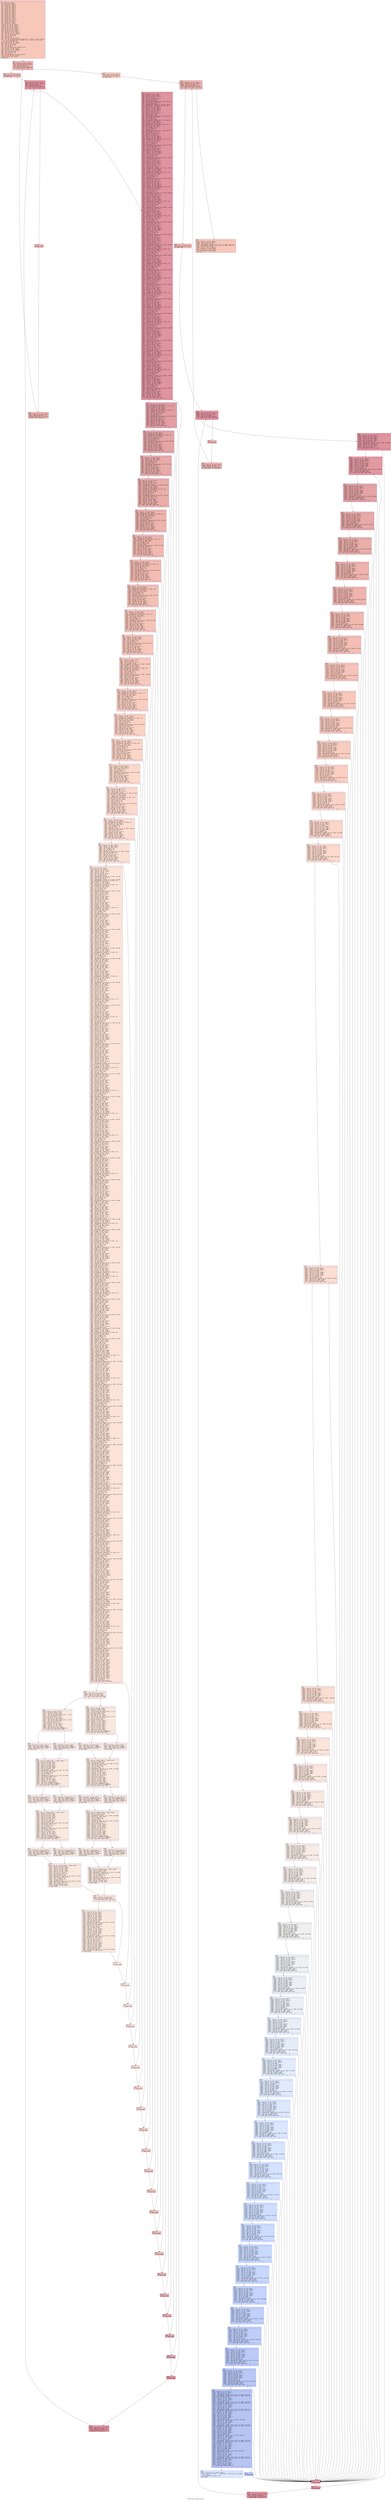digraph "CFG for 'susan_corners' function" {
	label="CFG for 'susan_corners' function";

	Node0x600002bda7b0 [shape=record,color="#3d50c3ff", style=filled, fillcolor="#ec7f6370" fontname="Courier",label="{7:\l|  %8 = alloca ptr, align 8\l  %9 = alloca ptr, align 8\l  %10 = alloca ptr, align 8\l  %11 = alloca i32, align 4\l  %12 = alloca ptr, align 8\l  %13 = alloca i32, align 4\l  %14 = alloca i32, align 4\l  %15 = alloca i32, align 4\l  %16 = alloca i32, align 4\l  %17 = alloca i32, align 4\l  %18 = alloca i32, align 4\l  %19 = alloca i32, align 4\l  %20 = alloca i32, align 4\l  %21 = alloca i32, align 4\l  %22 = alloca i32, align 4\l  %23 = alloca ptr, align 8\l  %24 = alloca ptr, align 8\l  %25 = alloca float, align 4\l  %26 = alloca i8, align 1\l  %27 = alloca ptr, align 8\l  %28 = alloca ptr, align 8\l  store ptr %0, ptr %8, align 8\l  store ptr %1, ptr %9, align 8\l  store ptr %2, ptr %10, align 8\l  store i32 %3, ptr %11, align 4\l  store ptr %4, ptr %12, align 8\l  store i32 %5, ptr %13, align 4\l  store i32 %6, ptr %14, align 4\l  %29 = load ptr, ptr %9, align 8\l  %30 = load i32, ptr %13, align 4\l  %31 = load i32, ptr %14, align 4\l  %32 = mul nsw i32 %30, %31\l  %33 = sext i32 %32 to i64\l  %34 = mul i64 %33, 4\l  %35 = load ptr, ptr %9, align 8\l  %36 = call i64 @llvm.objectsize.i64.p0(ptr %35, i1 false, i1 true, i1 false)\l  %37 = call ptr @__memset_chk(ptr noundef %29, i32 noundef 0, i64 noundef\l... %34, i64 noundef %36) #6\l  %38 = load i32, ptr %13, align 4\l  %39 = load i32, ptr %14, align 4\l  %40 = mul nsw i32 %38, %39\l  %41 = sext i32 %40 to i64\l  %42 = mul i64 %41, 4\l  %43 = call ptr @malloc(i64 noundef %42) #7\l  store ptr %43, ptr %23, align 8\l  %44 = load i32, ptr %13, align 4\l  %45 = load i32, ptr %14, align 4\l  %46 = mul nsw i32 %44, %45\l  %47 = sext i32 %46 to i64\l  %48 = mul i64 %47, 4\l  %49 = call ptr @malloc(i64 noundef %48) #7\l  store ptr %49, ptr %24, align 8\l  store i32 5, ptr %21, align 4\l  br label %50\l}"];
	Node0x600002bda7b0 -> Node0x600002bda800[tooltip="7 -> 50\nProbability 100.00%" ];
	Node0x600002bda800 [shape=record,color="#3d50c3ff", style=filled, fillcolor="#d6524470" fontname="Courier",label="{50:\l|  %51 = load i32, ptr %21, align 4\l  %52 = load i32, ptr %14, align 4\l  %53 = sub nsw i32 %52, 5\l  %54 = icmp slt i32 %51, %53\l  br i1 %54, label %55, label %1575\l|{<s0>T|<s1>F}}"];
	Node0x600002bda800:s0 -> Node0x600002bda850[tooltip="50 -> 55\nProbability 96.88%" ];
	Node0x600002bda800:s1 -> Node0x600002bdbde0[tooltip="50 -> 1575\nProbability 3.12%" ];
	Node0x600002bda850 [shape=record,color="#3d50c3ff", style=filled, fillcolor="#d6524470" fontname="Courier",label="{55:\l|  store i32 5, ptr %22, align 4\l  br label %56\l}"];
	Node0x600002bda850 -> Node0x600002bda8a0[tooltip="55 -> 56\nProbability 100.00%" ];
	Node0x600002bda8a0 [shape=record,color="#b70d28ff", style=filled, fillcolor="#b70d2870" fontname="Courier",label="{56:\l|  %57 = load i32, ptr %22, align 4\l  %58 = load i32, ptr %13, align 4\l  %59 = sub nsw i32 %58, 5\l  %60 = icmp slt i32 %57, %59\l  br i1 %60, label %61, label %1571\l|{<s0>T|<s1>F}}"];
	Node0x600002bda8a0:s0 -> Node0x600002bda8f0[tooltip="56 -> 61\nProbability 96.88%" ];
	Node0x600002bda8a0:s1 -> Node0x600002bdbd40[tooltip="56 -> 1571\nProbability 3.12%" ];
	Node0x600002bda8f0 [shape=record,color="#b70d28ff", style=filled, fillcolor="#b70d2870" fontname="Courier",label="{61:\l|  store i32 100, ptr %15, align 4\l  %62 = load ptr, ptr %8, align 8\l  %63 = load i32, ptr %21, align 4\l  %64 = sub nsw i32 %63, 3\l  %65 = load i32, ptr %13, align 4\l  %66 = mul nsw i32 %64, %65\l  %67 = sext i32 %66 to i64\l  %68 = getelementptr inbounds i8, ptr %62, i64 %67\l  %69 = load i32, ptr %22, align 4\l  %70 = sext i32 %69 to i64\l  %71 = getelementptr inbounds i8, ptr %68, i64 %70\l  %72 = getelementptr inbounds i8, ptr %71, i64 -1\l  store ptr %72, ptr %27, align 8\l  %73 = load ptr, ptr %10, align 8\l  %74 = load ptr, ptr %8, align 8\l  %75 = load i32, ptr %21, align 4\l  %76 = load i32, ptr %13, align 4\l  %77 = mul nsw i32 %75, %76\l  %78 = load i32, ptr %22, align 4\l  %79 = add nsw i32 %77, %78\l  %80 = sext i32 %79 to i64\l  %81 = getelementptr inbounds i8, ptr %74, i64 %80\l  %82 = load i8, ptr %81, align 1\l  %83 = zext i8 %82 to i32\l  %84 = sext i32 %83 to i64\l  %85 = getelementptr inbounds i8, ptr %73, i64 %84\l  store ptr %85, ptr %28, align 8\l  %86 = load ptr, ptr %28, align 8\l  %87 = load ptr, ptr %27, align 8\l  %88 = getelementptr inbounds i8, ptr %87, i32 1\l  store ptr %88, ptr %27, align 8\l  %89 = load i8, ptr %87, align 1\l  %90 = zext i8 %89 to i32\l  %91 = sext i32 %90 to i64\l  %92 = sub i64 0, %91\l  %93 = getelementptr inbounds i8, ptr %86, i64 %92\l  %94 = load i8, ptr %93, align 1\l  %95 = zext i8 %94 to i32\l  %96 = load i32, ptr %15, align 4\l  %97 = add nsw i32 %96, %95\l  store i32 %97, ptr %15, align 4\l  %98 = load ptr, ptr %28, align 8\l  %99 = load ptr, ptr %27, align 8\l  %100 = getelementptr inbounds i8, ptr %99, i32 1\l  store ptr %100, ptr %27, align 8\l  %101 = load i8, ptr %99, align 1\l  %102 = zext i8 %101 to i32\l  %103 = sext i32 %102 to i64\l  %104 = sub i64 0, %103\l  %105 = getelementptr inbounds i8, ptr %98, i64 %104\l  %106 = load i8, ptr %105, align 1\l  %107 = zext i8 %106 to i32\l  %108 = load i32, ptr %15, align 4\l  %109 = add nsw i32 %108, %107\l  store i32 %109, ptr %15, align 4\l  %110 = load ptr, ptr %28, align 8\l  %111 = load ptr, ptr %27, align 8\l  %112 = load i8, ptr %111, align 1\l  %113 = zext i8 %112 to i32\l  %114 = sext i32 %113 to i64\l  %115 = sub i64 0, %114\l  %116 = getelementptr inbounds i8, ptr %110, i64 %115\l  %117 = load i8, ptr %116, align 1\l  %118 = zext i8 %117 to i32\l  %119 = load i32, ptr %15, align 4\l  %120 = add nsw i32 %119, %118\l  store i32 %120, ptr %15, align 4\l  %121 = load i32, ptr %13, align 4\l  %122 = sub nsw i32 %121, 3\l  %123 = load ptr, ptr %27, align 8\l  %124 = sext i32 %122 to i64\l  %125 = getelementptr inbounds i8, ptr %123, i64 %124\l  store ptr %125, ptr %27, align 8\l  %126 = load ptr, ptr %28, align 8\l  %127 = load ptr, ptr %27, align 8\l  %128 = getelementptr inbounds i8, ptr %127, i32 1\l  store ptr %128, ptr %27, align 8\l  %129 = load i8, ptr %127, align 1\l  %130 = zext i8 %129 to i32\l  %131 = sext i32 %130 to i64\l  %132 = sub i64 0, %131\l  %133 = getelementptr inbounds i8, ptr %126, i64 %132\l  %134 = load i8, ptr %133, align 1\l  %135 = zext i8 %134 to i32\l  %136 = load i32, ptr %15, align 4\l  %137 = add nsw i32 %136, %135\l  store i32 %137, ptr %15, align 4\l  %138 = load ptr, ptr %28, align 8\l  %139 = load ptr, ptr %27, align 8\l  %140 = getelementptr inbounds i8, ptr %139, i32 1\l  store ptr %140, ptr %27, align 8\l  %141 = load i8, ptr %139, align 1\l  %142 = zext i8 %141 to i32\l  %143 = sext i32 %142 to i64\l  %144 = sub i64 0, %143\l  %145 = getelementptr inbounds i8, ptr %138, i64 %144\l  %146 = load i8, ptr %145, align 1\l  %147 = zext i8 %146 to i32\l  %148 = load i32, ptr %15, align 4\l  %149 = add nsw i32 %148, %147\l  store i32 %149, ptr %15, align 4\l  %150 = load ptr, ptr %28, align 8\l  %151 = load ptr, ptr %27, align 8\l  %152 = getelementptr inbounds i8, ptr %151, i32 1\l  store ptr %152, ptr %27, align 8\l  %153 = load i8, ptr %151, align 1\l  %154 = zext i8 %153 to i32\l  %155 = sext i32 %154 to i64\l  %156 = sub i64 0, %155\l  %157 = getelementptr inbounds i8, ptr %150, i64 %156\l  %158 = load i8, ptr %157, align 1\l  %159 = zext i8 %158 to i32\l  %160 = load i32, ptr %15, align 4\l  %161 = add nsw i32 %160, %159\l  store i32 %161, ptr %15, align 4\l  %162 = load ptr, ptr %28, align 8\l  %163 = load ptr, ptr %27, align 8\l  %164 = getelementptr inbounds i8, ptr %163, i32 1\l  store ptr %164, ptr %27, align 8\l  %165 = load i8, ptr %163, align 1\l  %166 = zext i8 %165 to i32\l  %167 = sext i32 %166 to i64\l  %168 = sub i64 0, %167\l  %169 = getelementptr inbounds i8, ptr %162, i64 %168\l  %170 = load i8, ptr %169, align 1\l  %171 = zext i8 %170 to i32\l  %172 = load i32, ptr %15, align 4\l  %173 = add nsw i32 %172, %171\l  store i32 %173, ptr %15, align 4\l  %174 = load ptr, ptr %28, align 8\l  %175 = load ptr, ptr %27, align 8\l  %176 = load i8, ptr %175, align 1\l  %177 = zext i8 %176 to i32\l  %178 = sext i32 %177 to i64\l  %179 = sub i64 0, %178\l  %180 = getelementptr inbounds i8, ptr %174, i64 %179\l  %181 = load i8, ptr %180, align 1\l  %182 = zext i8 %181 to i32\l  %183 = load i32, ptr %15, align 4\l  %184 = add nsw i32 %183, %182\l  store i32 %184, ptr %15, align 4\l  %185 = load i32, ptr %13, align 4\l  %186 = sub nsw i32 %185, 5\l  %187 = load ptr, ptr %27, align 8\l  %188 = sext i32 %186 to i64\l  %189 = getelementptr inbounds i8, ptr %187, i64 %188\l  store ptr %189, ptr %27, align 8\l  %190 = load ptr, ptr %28, align 8\l  %191 = load ptr, ptr %27, align 8\l  %192 = getelementptr inbounds i8, ptr %191, i32 1\l  store ptr %192, ptr %27, align 8\l  %193 = load i8, ptr %191, align 1\l  %194 = zext i8 %193 to i32\l  %195 = sext i32 %194 to i64\l  %196 = sub i64 0, %195\l  %197 = getelementptr inbounds i8, ptr %190, i64 %196\l  %198 = load i8, ptr %197, align 1\l  %199 = zext i8 %198 to i32\l  %200 = load i32, ptr %15, align 4\l  %201 = add nsw i32 %200, %199\l  store i32 %201, ptr %15, align 4\l  %202 = load ptr, ptr %28, align 8\l  %203 = load ptr, ptr %27, align 8\l  %204 = getelementptr inbounds i8, ptr %203, i32 1\l  store ptr %204, ptr %27, align 8\l  %205 = load i8, ptr %203, align 1\l  %206 = zext i8 %205 to i32\l  %207 = sext i32 %206 to i64\l  %208 = sub i64 0, %207\l  %209 = getelementptr inbounds i8, ptr %202, i64 %208\l  %210 = load i8, ptr %209, align 1\l  %211 = zext i8 %210 to i32\l  %212 = load i32, ptr %15, align 4\l  %213 = add nsw i32 %212, %211\l  store i32 %213, ptr %15, align 4\l  %214 = load ptr, ptr %28, align 8\l  %215 = load ptr, ptr %27, align 8\l  %216 = getelementptr inbounds i8, ptr %215, i32 1\l  store ptr %216, ptr %27, align 8\l  %217 = load i8, ptr %215, align 1\l  %218 = zext i8 %217 to i32\l  %219 = sext i32 %218 to i64\l  %220 = sub i64 0, %219\l  %221 = getelementptr inbounds i8, ptr %214, i64 %220\l  %222 = load i8, ptr %221, align 1\l  %223 = zext i8 %222 to i32\l  %224 = load i32, ptr %15, align 4\l  %225 = add nsw i32 %224, %223\l  store i32 %225, ptr %15, align 4\l  %226 = load ptr, ptr %28, align 8\l  %227 = load ptr, ptr %27, align 8\l  %228 = getelementptr inbounds i8, ptr %227, i32 1\l  store ptr %228, ptr %27, align 8\l  %229 = load i8, ptr %227, align 1\l  %230 = zext i8 %229 to i32\l  %231 = sext i32 %230 to i64\l  %232 = sub i64 0, %231\l  %233 = getelementptr inbounds i8, ptr %226, i64 %232\l  %234 = load i8, ptr %233, align 1\l  %235 = zext i8 %234 to i32\l  %236 = load i32, ptr %15, align 4\l  %237 = add nsw i32 %236, %235\l  store i32 %237, ptr %15, align 4\l  %238 = load ptr, ptr %28, align 8\l  %239 = load ptr, ptr %27, align 8\l  %240 = getelementptr inbounds i8, ptr %239, i32 1\l  store ptr %240, ptr %27, align 8\l  %241 = load i8, ptr %239, align 1\l  %242 = zext i8 %241 to i32\l  %243 = sext i32 %242 to i64\l  %244 = sub i64 0, %243\l  %245 = getelementptr inbounds i8, ptr %238, i64 %244\l  %246 = load i8, ptr %245, align 1\l  %247 = zext i8 %246 to i32\l  %248 = load i32, ptr %15, align 4\l  %249 = add nsw i32 %248, %247\l  store i32 %249, ptr %15, align 4\l  %250 = load ptr, ptr %28, align 8\l  %251 = load ptr, ptr %27, align 8\l  %252 = getelementptr inbounds i8, ptr %251, i32 1\l  store ptr %252, ptr %27, align 8\l  %253 = load i8, ptr %251, align 1\l  %254 = zext i8 %253 to i32\l  %255 = sext i32 %254 to i64\l  %256 = sub i64 0, %255\l  %257 = getelementptr inbounds i8, ptr %250, i64 %256\l  %258 = load i8, ptr %257, align 1\l  %259 = zext i8 %258 to i32\l  %260 = load i32, ptr %15, align 4\l  %261 = add nsw i32 %260, %259\l  store i32 %261, ptr %15, align 4\l  %262 = load ptr, ptr %28, align 8\l  %263 = load ptr, ptr %27, align 8\l  %264 = load i8, ptr %263, align 1\l  %265 = zext i8 %264 to i32\l  %266 = sext i32 %265 to i64\l  %267 = sub i64 0, %266\l  %268 = getelementptr inbounds i8, ptr %262, i64 %267\l  %269 = load i8, ptr %268, align 1\l  %270 = zext i8 %269 to i32\l  %271 = load i32, ptr %15, align 4\l  %272 = add nsw i32 %271, %270\l  store i32 %272, ptr %15, align 4\l  %273 = load i32, ptr %13, align 4\l  %274 = sub nsw i32 %273, 6\l  %275 = load ptr, ptr %27, align 8\l  %276 = sext i32 %274 to i64\l  %277 = getelementptr inbounds i8, ptr %275, i64 %276\l  store ptr %277, ptr %27, align 8\l  %278 = load ptr, ptr %28, align 8\l  %279 = load ptr, ptr %27, align 8\l  %280 = getelementptr inbounds i8, ptr %279, i32 1\l  store ptr %280, ptr %27, align 8\l  %281 = load i8, ptr %279, align 1\l  %282 = zext i8 %281 to i32\l  %283 = sext i32 %282 to i64\l  %284 = sub i64 0, %283\l  %285 = getelementptr inbounds i8, ptr %278, i64 %284\l  %286 = load i8, ptr %285, align 1\l  %287 = zext i8 %286 to i32\l  %288 = load i32, ptr %15, align 4\l  %289 = add nsw i32 %288, %287\l  store i32 %289, ptr %15, align 4\l  %290 = load ptr, ptr %28, align 8\l  %291 = load ptr, ptr %27, align 8\l  %292 = getelementptr inbounds i8, ptr %291, i32 1\l  store ptr %292, ptr %27, align 8\l  %293 = load i8, ptr %291, align 1\l  %294 = zext i8 %293 to i32\l  %295 = sext i32 %294 to i64\l  %296 = sub i64 0, %295\l  %297 = getelementptr inbounds i8, ptr %290, i64 %296\l  %298 = load i8, ptr %297, align 1\l  %299 = zext i8 %298 to i32\l  %300 = load i32, ptr %15, align 4\l  %301 = add nsw i32 %300, %299\l  store i32 %301, ptr %15, align 4\l  %302 = load ptr, ptr %28, align 8\l  %303 = load ptr, ptr %27, align 8\l  %304 = load i8, ptr %303, align 1\l  %305 = zext i8 %304 to i32\l  %306 = sext i32 %305 to i64\l  %307 = sub i64 0, %306\l  %308 = getelementptr inbounds i8, ptr %302, i64 %307\l  %309 = load i8, ptr %308, align 1\l  %310 = zext i8 %309 to i32\l  %311 = load i32, ptr %15, align 4\l  %312 = add nsw i32 %311, %310\l  store i32 %312, ptr %15, align 4\l  %313 = load i32, ptr %15, align 4\l  %314 = load i32, ptr %11, align 4\l  %315 = icmp slt i32 %313, %314\l  br i1 %315, label %316, label %1567\l|{<s0>T|<s1>F}}"];
	Node0x600002bda8f0:s0 -> Node0x600002bda940[tooltip="61 -> 316\nProbability 50.00%" ];
	Node0x600002bda8f0:s1 -> Node0x600002bdbca0[tooltip="61 -> 1567\nProbability 50.00%" ];
	Node0x600002bda940 [shape=record,color="#3d50c3ff", style=filled, fillcolor="#be242e70" fontname="Courier",label="{316:\l|  %317 = load ptr, ptr %27, align 8\l  %318 = getelementptr inbounds i8, ptr %317, i64 2\l  store ptr %318, ptr %27, align 8\l  %319 = load ptr, ptr %28, align 8\l  %320 = load ptr, ptr %27, align 8\l  %321 = getelementptr inbounds i8, ptr %320, i32 1\l  store ptr %321, ptr %27, align 8\l  %322 = load i8, ptr %320, align 1\l  %323 = zext i8 %322 to i32\l  %324 = sext i32 %323 to i64\l  %325 = sub i64 0, %324\l  %326 = getelementptr inbounds i8, ptr %319, i64 %325\l  %327 = load i8, ptr %326, align 1\l  %328 = zext i8 %327 to i32\l  %329 = load i32, ptr %15, align 4\l  %330 = add nsw i32 %329, %328\l  store i32 %330, ptr %15, align 4\l  %331 = load i32, ptr %15, align 4\l  %332 = load i32, ptr %11, align 4\l  %333 = icmp slt i32 %331, %332\l  br i1 %333, label %334, label %1566\l|{<s0>T|<s1>F}}"];
	Node0x600002bda940:s0 -> Node0x600002bda990[tooltip="316 -> 334\nProbability 50.00%" ];
	Node0x600002bda940:s1 -> Node0x600002bdbc50[tooltip="316 -> 1566\nProbability 50.00%" ];
	Node0x600002bda990 [shape=record,color="#3d50c3ff", style=filled, fillcolor="#c5333470" fontname="Courier",label="{334:\l|  %335 = load ptr, ptr %28, align 8\l  %336 = load ptr, ptr %27, align 8\l  %337 = getelementptr inbounds i8, ptr %336, i32 1\l  store ptr %337, ptr %27, align 8\l  %338 = load i8, ptr %336, align 1\l  %339 = zext i8 %338 to i32\l  %340 = sext i32 %339 to i64\l  %341 = sub i64 0, %340\l  %342 = getelementptr inbounds i8, ptr %335, i64 %341\l  %343 = load i8, ptr %342, align 1\l  %344 = zext i8 %343 to i32\l  %345 = load i32, ptr %15, align 4\l  %346 = add nsw i32 %345, %344\l  store i32 %346, ptr %15, align 4\l  %347 = load i32, ptr %15, align 4\l  %348 = load i32, ptr %11, align 4\l  %349 = icmp slt i32 %347, %348\l  br i1 %349, label %350, label %1565\l|{<s0>T|<s1>F}}"];
	Node0x600002bda990:s0 -> Node0x600002bda9e0[tooltip="334 -> 350\nProbability 50.00%" ];
	Node0x600002bda990:s1 -> Node0x600002bdbc00[tooltip="334 -> 1565\nProbability 50.00%" ];
	Node0x600002bda9e0 [shape=record,color="#3d50c3ff", style=filled, fillcolor="#cc403a70" fontname="Courier",label="{350:\l|  %351 = load ptr, ptr %28, align 8\l  %352 = load ptr, ptr %27, align 8\l  %353 = load i8, ptr %352, align 1\l  %354 = zext i8 %353 to i32\l  %355 = sext i32 %354 to i64\l  %356 = sub i64 0, %355\l  %357 = getelementptr inbounds i8, ptr %351, i64 %356\l  %358 = load i8, ptr %357, align 1\l  %359 = zext i8 %358 to i32\l  %360 = load i32, ptr %15, align 4\l  %361 = add nsw i32 %360, %359\l  store i32 %361, ptr %15, align 4\l  %362 = load i32, ptr %15, align 4\l  %363 = load i32, ptr %11, align 4\l  %364 = icmp slt i32 %362, %363\l  br i1 %364, label %365, label %1564\l|{<s0>T|<s1>F}}"];
	Node0x600002bda9e0:s0 -> Node0x600002bdaa30[tooltip="350 -> 365\nProbability 50.00%" ];
	Node0x600002bda9e0:s1 -> Node0x600002bdbbb0[tooltip="350 -> 1564\nProbability 50.00%" ];
	Node0x600002bdaa30 [shape=record,color="#3d50c3ff", style=filled, fillcolor="#d0473d70" fontname="Courier",label="{365:\l|  %366 = load i32, ptr %13, align 4\l  %367 = sub nsw i32 %366, 6\l  %368 = load ptr, ptr %27, align 8\l  %369 = sext i32 %367 to i64\l  %370 = getelementptr inbounds i8, ptr %368, i64 %369\l  store ptr %370, ptr %27, align 8\l  %371 = load ptr, ptr %28, align 8\l  %372 = load ptr, ptr %27, align 8\l  %373 = getelementptr inbounds i8, ptr %372, i32 1\l  store ptr %373, ptr %27, align 8\l  %374 = load i8, ptr %372, align 1\l  %375 = zext i8 %374 to i32\l  %376 = sext i32 %375 to i64\l  %377 = sub i64 0, %376\l  %378 = getelementptr inbounds i8, ptr %371, i64 %377\l  %379 = load i8, ptr %378, align 1\l  %380 = zext i8 %379 to i32\l  %381 = load i32, ptr %15, align 4\l  %382 = add nsw i32 %381, %380\l  store i32 %382, ptr %15, align 4\l  %383 = load i32, ptr %15, align 4\l  %384 = load i32, ptr %11, align 4\l  %385 = icmp slt i32 %383, %384\l  br i1 %385, label %386, label %1563\l|{<s0>T|<s1>F}}"];
	Node0x600002bdaa30:s0 -> Node0x600002bdaa80[tooltip="365 -> 386\nProbability 50.00%" ];
	Node0x600002bdaa30:s1 -> Node0x600002bdbb60[tooltip="365 -> 1563\nProbability 50.00%" ];
	Node0x600002bdaa80 [shape=record,color="#3d50c3ff", style=filled, fillcolor="#d6524470" fontname="Courier",label="{386:\l|  %387 = load ptr, ptr %28, align 8\l  %388 = load ptr, ptr %27, align 8\l  %389 = getelementptr inbounds i8, ptr %388, i32 1\l  store ptr %389, ptr %27, align 8\l  %390 = load i8, ptr %388, align 1\l  %391 = zext i8 %390 to i32\l  %392 = sext i32 %391 to i64\l  %393 = sub i64 0, %392\l  %394 = getelementptr inbounds i8, ptr %387, i64 %393\l  %395 = load i8, ptr %394, align 1\l  %396 = zext i8 %395 to i32\l  %397 = load i32, ptr %15, align 4\l  %398 = add nsw i32 %397, %396\l  store i32 %398, ptr %15, align 4\l  %399 = load i32, ptr %15, align 4\l  %400 = load i32, ptr %11, align 4\l  %401 = icmp slt i32 %399, %400\l  br i1 %401, label %402, label %1562\l|{<s0>T|<s1>F}}"];
	Node0x600002bdaa80:s0 -> Node0x600002bdaad0[tooltip="386 -> 402\nProbability 50.00%" ];
	Node0x600002bdaa80:s1 -> Node0x600002bdbb10[tooltip="386 -> 1562\nProbability 50.00%" ];
	Node0x600002bdaad0 [shape=record,color="#3d50c3ff", style=filled, fillcolor="#dc5d4a70" fontname="Courier",label="{402:\l|  %403 = load ptr, ptr %28, align 8\l  %404 = load ptr, ptr %27, align 8\l  %405 = getelementptr inbounds i8, ptr %404, i32 1\l  store ptr %405, ptr %27, align 8\l  %406 = load i8, ptr %404, align 1\l  %407 = zext i8 %406 to i32\l  %408 = sext i32 %407 to i64\l  %409 = sub i64 0, %408\l  %410 = getelementptr inbounds i8, ptr %403, i64 %409\l  %411 = load i8, ptr %410, align 1\l  %412 = zext i8 %411 to i32\l  %413 = load i32, ptr %15, align 4\l  %414 = add nsw i32 %413, %412\l  store i32 %414, ptr %15, align 4\l  %415 = load i32, ptr %15, align 4\l  %416 = load i32, ptr %11, align 4\l  %417 = icmp slt i32 %415, %416\l  br i1 %417, label %418, label %1561\l|{<s0>T|<s1>F}}"];
	Node0x600002bdaad0:s0 -> Node0x600002bdab20[tooltip="402 -> 418\nProbability 50.00%" ];
	Node0x600002bdaad0:s1 -> Node0x600002bdbac0[tooltip="402 -> 1561\nProbability 50.00%" ];
	Node0x600002bdab20 [shape=record,color="#3d50c3ff", style=filled, fillcolor="#e1675170" fontname="Courier",label="{418:\l|  %419 = load ptr, ptr %28, align 8\l  %420 = load ptr, ptr %27, align 8\l  %421 = getelementptr inbounds i8, ptr %420, i32 1\l  store ptr %421, ptr %27, align 8\l  %422 = load i8, ptr %420, align 1\l  %423 = zext i8 %422 to i32\l  %424 = sext i32 %423 to i64\l  %425 = sub i64 0, %424\l  %426 = getelementptr inbounds i8, ptr %419, i64 %425\l  %427 = load i8, ptr %426, align 1\l  %428 = zext i8 %427 to i32\l  %429 = load i32, ptr %15, align 4\l  %430 = add nsw i32 %429, %428\l  store i32 %430, ptr %15, align 4\l  %431 = load i32, ptr %15, align 4\l  %432 = load i32, ptr %11, align 4\l  %433 = icmp slt i32 %431, %432\l  br i1 %433, label %434, label %1560\l|{<s0>T|<s1>F}}"];
	Node0x600002bdab20:s0 -> Node0x600002bdab70[tooltip="418 -> 434\nProbability 50.00%" ];
	Node0x600002bdab20:s1 -> Node0x600002bdba70[tooltip="418 -> 1560\nProbability 50.00%" ];
	Node0x600002bdab70 [shape=record,color="#3d50c3ff", style=filled, fillcolor="#e5705870" fontname="Courier",label="{434:\l|  %435 = load ptr, ptr %28, align 8\l  %436 = load ptr, ptr %27, align 8\l  %437 = getelementptr inbounds i8, ptr %436, i32 1\l  store ptr %437, ptr %27, align 8\l  %438 = load i8, ptr %436, align 1\l  %439 = zext i8 %438 to i32\l  %440 = sext i32 %439 to i64\l  %441 = sub i64 0, %440\l  %442 = getelementptr inbounds i8, ptr %435, i64 %441\l  %443 = load i8, ptr %442, align 1\l  %444 = zext i8 %443 to i32\l  %445 = load i32, ptr %15, align 4\l  %446 = add nsw i32 %445, %444\l  store i32 %446, ptr %15, align 4\l  %447 = load i32, ptr %15, align 4\l  %448 = load i32, ptr %11, align 4\l  %449 = icmp slt i32 %447, %448\l  br i1 %449, label %450, label %1559\l|{<s0>T|<s1>F}}"];
	Node0x600002bdab70:s0 -> Node0x600002bdabc0[tooltip="434 -> 450\nProbability 50.00%" ];
	Node0x600002bdab70:s1 -> Node0x600002bdba20[tooltip="434 -> 1559\nProbability 50.00%" ];
	Node0x600002bdabc0 [shape=record,color="#3d50c3ff", style=filled, fillcolor="#e97a5f70" fontname="Courier",label="{450:\l|  %451 = load ptr, ptr %28, align 8\l  %452 = load ptr, ptr %27, align 8\l  %453 = getelementptr inbounds i8, ptr %452, i32 1\l  store ptr %453, ptr %27, align 8\l  %454 = load i8, ptr %452, align 1\l  %455 = zext i8 %454 to i32\l  %456 = sext i32 %455 to i64\l  %457 = sub i64 0, %456\l  %458 = getelementptr inbounds i8, ptr %451, i64 %457\l  %459 = load i8, ptr %458, align 1\l  %460 = zext i8 %459 to i32\l  %461 = load i32, ptr %15, align 4\l  %462 = add nsw i32 %461, %460\l  store i32 %462, ptr %15, align 4\l  %463 = load i32, ptr %15, align 4\l  %464 = load i32, ptr %11, align 4\l  %465 = icmp slt i32 %463, %464\l  br i1 %465, label %466, label %1558\l|{<s0>T|<s1>F}}"];
	Node0x600002bdabc0:s0 -> Node0x600002bdac10[tooltip="450 -> 466\nProbability 50.00%" ];
	Node0x600002bdabc0:s1 -> Node0x600002bdb9d0[tooltip="450 -> 1558\nProbability 50.00%" ];
	Node0x600002bdac10 [shape=record,color="#3d50c3ff", style=filled, fillcolor="#ec7f6370" fontname="Courier",label="{466:\l|  %467 = load ptr, ptr %28, align 8\l  %468 = load ptr, ptr %27, align 8\l  %469 = load i8, ptr %468, align 1\l  %470 = zext i8 %469 to i32\l  %471 = sext i32 %470 to i64\l  %472 = sub i64 0, %471\l  %473 = getelementptr inbounds i8, ptr %467, i64 %472\l  %474 = load i8, ptr %473, align 1\l  %475 = zext i8 %474 to i32\l  %476 = load i32, ptr %15, align 4\l  %477 = add nsw i32 %476, %475\l  store i32 %477, ptr %15, align 4\l  %478 = load i32, ptr %15, align 4\l  %479 = load i32, ptr %11, align 4\l  %480 = icmp slt i32 %478, %479\l  br i1 %480, label %481, label %1557\l|{<s0>T|<s1>F}}"];
	Node0x600002bdac10:s0 -> Node0x600002bdac60[tooltip="466 -> 481\nProbability 50.00%" ];
	Node0x600002bdac10:s1 -> Node0x600002bdb980[tooltip="466 -> 1557\nProbability 50.00%" ];
	Node0x600002bdac60 [shape=record,color="#3d50c3ff", style=filled, fillcolor="#ef886b70" fontname="Courier",label="{481:\l|  %482 = load i32, ptr %13, align 4\l  %483 = sub nsw i32 %482, 5\l  %484 = load ptr, ptr %27, align 8\l  %485 = sext i32 %483 to i64\l  %486 = getelementptr inbounds i8, ptr %484, i64 %485\l  store ptr %486, ptr %27, align 8\l  %487 = load ptr, ptr %28, align 8\l  %488 = load ptr, ptr %27, align 8\l  %489 = getelementptr inbounds i8, ptr %488, i32 1\l  store ptr %489, ptr %27, align 8\l  %490 = load i8, ptr %488, align 1\l  %491 = zext i8 %490 to i32\l  %492 = sext i32 %491 to i64\l  %493 = sub i64 0, %492\l  %494 = getelementptr inbounds i8, ptr %487, i64 %493\l  %495 = load i8, ptr %494, align 1\l  %496 = zext i8 %495 to i32\l  %497 = load i32, ptr %15, align 4\l  %498 = add nsw i32 %497, %496\l  store i32 %498, ptr %15, align 4\l  %499 = load i32, ptr %15, align 4\l  %500 = load i32, ptr %11, align 4\l  %501 = icmp slt i32 %499, %500\l  br i1 %501, label %502, label %1556\l|{<s0>T|<s1>F}}"];
	Node0x600002bdac60:s0 -> Node0x600002bdacb0[tooltip="481 -> 502\nProbability 50.00%" ];
	Node0x600002bdac60:s1 -> Node0x600002bdb930[tooltip="481 -> 1556\nProbability 50.00%" ];
	Node0x600002bdacb0 [shape=record,color="#3d50c3ff", style=filled, fillcolor="#f2907270" fontname="Courier",label="{502:\l|  %503 = load ptr, ptr %28, align 8\l  %504 = load ptr, ptr %27, align 8\l  %505 = getelementptr inbounds i8, ptr %504, i32 1\l  store ptr %505, ptr %27, align 8\l  %506 = load i8, ptr %504, align 1\l  %507 = zext i8 %506 to i32\l  %508 = sext i32 %507 to i64\l  %509 = sub i64 0, %508\l  %510 = getelementptr inbounds i8, ptr %503, i64 %509\l  %511 = load i8, ptr %510, align 1\l  %512 = zext i8 %511 to i32\l  %513 = load i32, ptr %15, align 4\l  %514 = add nsw i32 %513, %512\l  store i32 %514, ptr %15, align 4\l  %515 = load i32, ptr %15, align 4\l  %516 = load i32, ptr %11, align 4\l  %517 = icmp slt i32 %515, %516\l  br i1 %517, label %518, label %1555\l|{<s0>T|<s1>F}}"];
	Node0x600002bdacb0:s0 -> Node0x600002bdad00[tooltip="502 -> 518\nProbability 50.00%" ];
	Node0x600002bdacb0:s1 -> Node0x600002bdb8e0[tooltip="502 -> 1555\nProbability 50.00%" ];
	Node0x600002bdad00 [shape=record,color="#3d50c3ff", style=filled, fillcolor="#f4987a70" fontname="Courier",label="{518:\l|  %519 = load ptr, ptr %28, align 8\l  %520 = load ptr, ptr %27, align 8\l  %521 = getelementptr inbounds i8, ptr %520, i32 1\l  store ptr %521, ptr %27, align 8\l  %522 = load i8, ptr %520, align 1\l  %523 = zext i8 %522 to i32\l  %524 = sext i32 %523 to i64\l  %525 = sub i64 0, %524\l  %526 = getelementptr inbounds i8, ptr %519, i64 %525\l  %527 = load i8, ptr %526, align 1\l  %528 = zext i8 %527 to i32\l  %529 = load i32, ptr %15, align 4\l  %530 = add nsw i32 %529, %528\l  store i32 %530, ptr %15, align 4\l  %531 = load i32, ptr %15, align 4\l  %532 = load i32, ptr %11, align 4\l  %533 = icmp slt i32 %531, %532\l  br i1 %533, label %534, label %1554\l|{<s0>T|<s1>F}}"];
	Node0x600002bdad00:s0 -> Node0x600002bdad50[tooltip="518 -> 534\nProbability 50.00%" ];
	Node0x600002bdad00:s1 -> Node0x600002bdb890[tooltip="518 -> 1554\nProbability 50.00%" ];
	Node0x600002bdad50 [shape=record,color="#3d50c3ff", style=filled, fillcolor="#f5a08170" fontname="Courier",label="{534:\l|  %535 = load ptr, ptr %28, align 8\l  %536 = load ptr, ptr %27, align 8\l  %537 = getelementptr inbounds i8, ptr %536, i32 1\l  store ptr %537, ptr %27, align 8\l  %538 = load i8, ptr %536, align 1\l  %539 = zext i8 %538 to i32\l  %540 = sext i32 %539 to i64\l  %541 = sub i64 0, %540\l  %542 = getelementptr inbounds i8, ptr %535, i64 %541\l  %543 = load i8, ptr %542, align 1\l  %544 = zext i8 %543 to i32\l  %545 = load i32, ptr %15, align 4\l  %546 = add nsw i32 %545, %544\l  store i32 %546, ptr %15, align 4\l  %547 = load i32, ptr %15, align 4\l  %548 = load i32, ptr %11, align 4\l  %549 = icmp slt i32 %547, %548\l  br i1 %549, label %550, label %1553\l|{<s0>T|<s1>F}}"];
	Node0x600002bdad50:s0 -> Node0x600002bdada0[tooltip="534 -> 550\nProbability 50.00%" ];
	Node0x600002bdad50:s1 -> Node0x600002bdb840[tooltip="534 -> 1553\nProbability 50.00%" ];
	Node0x600002bdada0 [shape=record,color="#3d50c3ff", style=filled, fillcolor="#f7a88970" fontname="Courier",label="{550:\l|  %551 = load ptr, ptr %28, align 8\l  %552 = load ptr, ptr %27, align 8\l  %553 = load i8, ptr %552, align 1\l  %554 = zext i8 %553 to i32\l  %555 = sext i32 %554 to i64\l  %556 = sub i64 0, %555\l  %557 = getelementptr inbounds i8, ptr %551, i64 %556\l  %558 = load i8, ptr %557, align 1\l  %559 = zext i8 %558 to i32\l  %560 = load i32, ptr %15, align 4\l  %561 = add nsw i32 %560, %559\l  store i32 %561, ptr %15, align 4\l  %562 = load i32, ptr %15, align 4\l  %563 = load i32, ptr %11, align 4\l  %564 = icmp slt i32 %562, %563\l  br i1 %564, label %565, label %1552\l|{<s0>T|<s1>F}}"];
	Node0x600002bdada0:s0 -> Node0x600002bdadf0[tooltip="550 -> 565\nProbability 50.00%" ];
	Node0x600002bdada0:s1 -> Node0x600002bdb7f0[tooltip="550 -> 1552\nProbability 50.00%" ];
	Node0x600002bdadf0 [shape=record,color="#3d50c3ff", style=filled, fillcolor="#f7ac8e70" fontname="Courier",label="{565:\l|  %566 = load i32, ptr %13, align 4\l  %567 = sub nsw i32 %566, 3\l  %568 = load ptr, ptr %27, align 8\l  %569 = sext i32 %567 to i64\l  %570 = getelementptr inbounds i8, ptr %568, i64 %569\l  store ptr %570, ptr %27, align 8\l  %571 = load ptr, ptr %28, align 8\l  %572 = load ptr, ptr %27, align 8\l  %573 = getelementptr inbounds i8, ptr %572, i32 1\l  store ptr %573, ptr %27, align 8\l  %574 = load i8, ptr %572, align 1\l  %575 = zext i8 %574 to i32\l  %576 = sext i32 %575 to i64\l  %577 = sub i64 0, %576\l  %578 = getelementptr inbounds i8, ptr %571, i64 %577\l  %579 = load i8, ptr %578, align 1\l  %580 = zext i8 %579 to i32\l  %581 = load i32, ptr %15, align 4\l  %582 = add nsw i32 %581, %580\l  store i32 %582, ptr %15, align 4\l  %583 = load i32, ptr %15, align 4\l  %584 = load i32, ptr %11, align 4\l  %585 = icmp slt i32 %583, %584\l  br i1 %585, label %586, label %1551\l|{<s0>T|<s1>F}}"];
	Node0x600002bdadf0:s0 -> Node0x600002bdae40[tooltip="565 -> 586\nProbability 50.00%" ];
	Node0x600002bdadf0:s1 -> Node0x600002bdb7a0[tooltip="565 -> 1551\nProbability 50.00%" ];
	Node0x600002bdae40 [shape=record,color="#3d50c3ff", style=filled, fillcolor="#f7b39670" fontname="Courier",label="{586:\l|  %587 = load ptr, ptr %28, align 8\l  %588 = load ptr, ptr %27, align 8\l  %589 = getelementptr inbounds i8, ptr %588, i32 1\l  store ptr %589, ptr %27, align 8\l  %590 = load i8, ptr %588, align 1\l  %591 = zext i8 %590 to i32\l  %592 = sext i32 %591 to i64\l  %593 = sub i64 0, %592\l  %594 = getelementptr inbounds i8, ptr %587, i64 %593\l  %595 = load i8, ptr %594, align 1\l  %596 = zext i8 %595 to i32\l  %597 = load i32, ptr %15, align 4\l  %598 = add nsw i32 %597, %596\l  store i32 %598, ptr %15, align 4\l  %599 = load i32, ptr %15, align 4\l  %600 = load i32, ptr %11, align 4\l  %601 = icmp slt i32 %599, %600\l  br i1 %601, label %602, label %1550\l|{<s0>T|<s1>F}}"];
	Node0x600002bdae40:s0 -> Node0x600002bdae90[tooltip="586 -> 602\nProbability 50.00%" ];
	Node0x600002bdae40:s1 -> Node0x600002bdb750[tooltip="586 -> 1550\nProbability 50.00%" ];
	Node0x600002bdae90 [shape=record,color="#3d50c3ff", style=filled, fillcolor="#f7b99e70" fontname="Courier",label="{602:\l|  %603 = load ptr, ptr %28, align 8\l  %604 = load ptr, ptr %27, align 8\l  %605 = load i8, ptr %604, align 1\l  %606 = zext i8 %605 to i32\l  %607 = sext i32 %606 to i64\l  %608 = sub i64 0, %607\l  %609 = getelementptr inbounds i8, ptr %603, i64 %608\l  %610 = load i8, ptr %609, align 1\l  %611 = zext i8 %610 to i32\l  %612 = load i32, ptr %15, align 4\l  %613 = add nsw i32 %612, %611\l  store i32 %613, ptr %15, align 4\l  %614 = load i32, ptr %15, align 4\l  %615 = load i32, ptr %11, align 4\l  %616 = icmp slt i32 %614, %615\l  br i1 %616, label %617, label %1549\l|{<s0>T|<s1>F}}"];
	Node0x600002bdae90:s0 -> Node0x600002bdaee0[tooltip="602 -> 617\nProbability 50.00%" ];
	Node0x600002bdae90:s1 -> Node0x600002bdb700[tooltip="602 -> 1549\nProbability 50.00%" ];
	Node0x600002bdaee0 [shape=record,color="#3d50c3ff", style=filled, fillcolor="#f6bfa670" fontname="Courier",label="{617:\l|  store i32 0, ptr %16, align 4\l  store i32 0, ptr %17, align 4\l  %618 = load ptr, ptr %8, align 8\l  %619 = load i32, ptr %21, align 4\l  %620 = sub nsw i32 %619, 3\l  %621 = load i32, ptr %13, align 4\l  %622 = mul nsw i32 %620, %621\l  %623 = sext i32 %622 to i64\l  %624 = getelementptr inbounds i8, ptr %618, i64 %623\l  %625 = load i32, ptr %22, align 4\l  %626 = sext i32 %625 to i64\l  %627 = getelementptr inbounds i8, ptr %624, i64 %626\l  %628 = getelementptr inbounds i8, ptr %627, i64 -1\l  store ptr %628, ptr %27, align 8\l  %629 = load ptr, ptr %28, align 8\l  %630 = load ptr, ptr %27, align 8\l  %631 = getelementptr inbounds i8, ptr %630, i32 1\l  store ptr %631, ptr %27, align 8\l  %632 = load i8, ptr %630, align 1\l  %633 = zext i8 %632 to i32\l  %634 = sext i32 %633 to i64\l  %635 = sub i64 0, %634\l  %636 = getelementptr inbounds i8, ptr %629, i64 %635\l  %637 = load i8, ptr %636, align 1\l  store i8 %637, ptr %26, align 1\l  %638 = load i8, ptr %26, align 1\l  %639 = zext i8 %638 to i32\l  %640 = load i32, ptr %16, align 4\l  %641 = sub nsw i32 %640, %639\l  store i32 %641, ptr %16, align 4\l  %642 = load i8, ptr %26, align 1\l  %643 = zext i8 %642 to i32\l  %644 = mul nsw i32 3, %643\l  %645 = load i32, ptr %17, align 4\l  %646 = sub nsw i32 %645, %644\l  store i32 %646, ptr %17, align 4\l  %647 = load ptr, ptr %28, align 8\l  %648 = load ptr, ptr %27, align 8\l  %649 = getelementptr inbounds i8, ptr %648, i32 1\l  store ptr %649, ptr %27, align 8\l  %650 = load i8, ptr %648, align 1\l  %651 = zext i8 %650 to i32\l  %652 = sext i32 %651 to i64\l  %653 = sub i64 0, %652\l  %654 = getelementptr inbounds i8, ptr %647, i64 %653\l  %655 = load i8, ptr %654, align 1\l  store i8 %655, ptr %26, align 1\l  %656 = load i8, ptr %26, align 1\l  %657 = zext i8 %656 to i32\l  %658 = mul nsw i32 3, %657\l  %659 = load i32, ptr %17, align 4\l  %660 = sub nsw i32 %659, %658\l  store i32 %660, ptr %17, align 4\l  %661 = load ptr, ptr %28, align 8\l  %662 = load ptr, ptr %27, align 8\l  %663 = load i8, ptr %662, align 1\l  %664 = zext i8 %663 to i32\l  %665 = sext i32 %664 to i64\l  %666 = sub i64 0, %665\l  %667 = getelementptr inbounds i8, ptr %661, i64 %666\l  %668 = load i8, ptr %667, align 1\l  store i8 %668, ptr %26, align 1\l  %669 = load i8, ptr %26, align 1\l  %670 = zext i8 %669 to i32\l  %671 = load i32, ptr %16, align 4\l  %672 = add nsw i32 %671, %670\l  store i32 %672, ptr %16, align 4\l  %673 = load i8, ptr %26, align 1\l  %674 = zext i8 %673 to i32\l  %675 = mul nsw i32 3, %674\l  %676 = load i32, ptr %17, align 4\l  %677 = sub nsw i32 %676, %675\l  store i32 %677, ptr %17, align 4\l  %678 = load i32, ptr %13, align 4\l  %679 = sub nsw i32 %678, 3\l  %680 = load ptr, ptr %27, align 8\l  %681 = sext i32 %679 to i64\l  %682 = getelementptr inbounds i8, ptr %680, i64 %681\l  store ptr %682, ptr %27, align 8\l  %683 = load ptr, ptr %28, align 8\l  %684 = load ptr, ptr %27, align 8\l  %685 = getelementptr inbounds i8, ptr %684, i32 1\l  store ptr %685, ptr %27, align 8\l  %686 = load i8, ptr %684, align 1\l  %687 = zext i8 %686 to i32\l  %688 = sext i32 %687 to i64\l  %689 = sub i64 0, %688\l  %690 = getelementptr inbounds i8, ptr %683, i64 %689\l  %691 = load i8, ptr %690, align 1\l  store i8 %691, ptr %26, align 1\l  %692 = load i8, ptr %26, align 1\l  %693 = zext i8 %692 to i32\l  %694 = mul nsw i32 2, %693\l  %695 = load i32, ptr %16, align 4\l  %696 = sub nsw i32 %695, %694\l  store i32 %696, ptr %16, align 4\l  %697 = load i8, ptr %26, align 1\l  %698 = zext i8 %697 to i32\l  %699 = mul nsw i32 2, %698\l  %700 = load i32, ptr %17, align 4\l  %701 = sub nsw i32 %700, %699\l  store i32 %701, ptr %17, align 4\l  %702 = load ptr, ptr %28, align 8\l  %703 = load ptr, ptr %27, align 8\l  %704 = getelementptr inbounds i8, ptr %703, i32 1\l  store ptr %704, ptr %27, align 8\l  %705 = load i8, ptr %703, align 1\l  %706 = zext i8 %705 to i32\l  %707 = sext i32 %706 to i64\l  %708 = sub i64 0, %707\l  %709 = getelementptr inbounds i8, ptr %702, i64 %708\l  %710 = load i8, ptr %709, align 1\l  store i8 %710, ptr %26, align 1\l  %711 = load i8, ptr %26, align 1\l  %712 = zext i8 %711 to i32\l  %713 = load i32, ptr %16, align 4\l  %714 = sub nsw i32 %713, %712\l  store i32 %714, ptr %16, align 4\l  %715 = load i8, ptr %26, align 1\l  %716 = zext i8 %715 to i32\l  %717 = mul nsw i32 2, %716\l  %718 = load i32, ptr %17, align 4\l  %719 = sub nsw i32 %718, %717\l  store i32 %719, ptr %17, align 4\l  %720 = load ptr, ptr %28, align 8\l  %721 = load ptr, ptr %27, align 8\l  %722 = getelementptr inbounds i8, ptr %721, i32 1\l  store ptr %722, ptr %27, align 8\l  %723 = load i8, ptr %721, align 1\l  %724 = zext i8 %723 to i32\l  %725 = sext i32 %724 to i64\l  %726 = sub i64 0, %725\l  %727 = getelementptr inbounds i8, ptr %720, i64 %726\l  %728 = load i8, ptr %727, align 1\l  store i8 %728, ptr %26, align 1\l  %729 = load i8, ptr %26, align 1\l  %730 = zext i8 %729 to i32\l  %731 = mul nsw i32 2, %730\l  %732 = load i32, ptr %17, align 4\l  %733 = sub nsw i32 %732, %731\l  store i32 %733, ptr %17, align 4\l  %734 = load ptr, ptr %28, align 8\l  %735 = load ptr, ptr %27, align 8\l  %736 = getelementptr inbounds i8, ptr %735, i32 1\l  store ptr %736, ptr %27, align 8\l  %737 = load i8, ptr %735, align 1\l  %738 = zext i8 %737 to i32\l  %739 = sext i32 %738 to i64\l  %740 = sub i64 0, %739\l  %741 = getelementptr inbounds i8, ptr %734, i64 %740\l  %742 = load i8, ptr %741, align 1\l  store i8 %742, ptr %26, align 1\l  %743 = load i8, ptr %26, align 1\l  %744 = zext i8 %743 to i32\l  %745 = load i32, ptr %16, align 4\l  %746 = add nsw i32 %745, %744\l  store i32 %746, ptr %16, align 4\l  %747 = load i8, ptr %26, align 1\l  %748 = zext i8 %747 to i32\l  %749 = mul nsw i32 2, %748\l  %750 = load i32, ptr %17, align 4\l  %751 = sub nsw i32 %750, %749\l  store i32 %751, ptr %17, align 4\l  %752 = load ptr, ptr %28, align 8\l  %753 = load ptr, ptr %27, align 8\l  %754 = load i8, ptr %753, align 1\l  %755 = zext i8 %754 to i32\l  %756 = sext i32 %755 to i64\l  %757 = sub i64 0, %756\l  %758 = getelementptr inbounds i8, ptr %752, i64 %757\l  %759 = load i8, ptr %758, align 1\l  store i8 %759, ptr %26, align 1\l  %760 = load i8, ptr %26, align 1\l  %761 = zext i8 %760 to i32\l  %762 = mul nsw i32 2, %761\l  %763 = load i32, ptr %16, align 4\l  %764 = add nsw i32 %763, %762\l  store i32 %764, ptr %16, align 4\l  %765 = load i8, ptr %26, align 1\l  %766 = zext i8 %765 to i32\l  %767 = mul nsw i32 2, %766\l  %768 = load i32, ptr %17, align 4\l  %769 = sub nsw i32 %768, %767\l  store i32 %769, ptr %17, align 4\l  %770 = load i32, ptr %13, align 4\l  %771 = sub nsw i32 %770, 5\l  %772 = load ptr, ptr %27, align 8\l  %773 = sext i32 %771 to i64\l  %774 = getelementptr inbounds i8, ptr %772, i64 %773\l  store ptr %774, ptr %27, align 8\l  %775 = load ptr, ptr %28, align 8\l  %776 = load ptr, ptr %27, align 8\l  %777 = getelementptr inbounds i8, ptr %776, i32 1\l  store ptr %777, ptr %27, align 8\l  %778 = load i8, ptr %776, align 1\l  %779 = zext i8 %778 to i32\l  %780 = sext i32 %779 to i64\l  %781 = sub i64 0, %780\l  %782 = getelementptr inbounds i8, ptr %775, i64 %781\l  %783 = load i8, ptr %782, align 1\l  store i8 %783, ptr %26, align 1\l  %784 = load i8, ptr %26, align 1\l  %785 = zext i8 %784 to i32\l  %786 = mul nsw i32 3, %785\l  %787 = load i32, ptr %16, align 4\l  %788 = sub nsw i32 %787, %786\l  store i32 %788, ptr %16, align 4\l  %789 = load i8, ptr %26, align 1\l  %790 = zext i8 %789 to i32\l  %791 = load i32, ptr %17, align 4\l  %792 = sub nsw i32 %791, %790\l  store i32 %792, ptr %17, align 4\l  %793 = load ptr, ptr %28, align 8\l  %794 = load ptr, ptr %27, align 8\l  %795 = getelementptr inbounds i8, ptr %794, i32 1\l  store ptr %795, ptr %27, align 8\l  %796 = load i8, ptr %794, align 1\l  %797 = zext i8 %796 to i32\l  %798 = sext i32 %797 to i64\l  %799 = sub i64 0, %798\l  %800 = getelementptr inbounds i8, ptr %793, i64 %799\l  %801 = load i8, ptr %800, align 1\l  store i8 %801, ptr %26, align 1\l  %802 = load i8, ptr %26, align 1\l  %803 = zext i8 %802 to i32\l  %804 = mul nsw i32 2, %803\l  %805 = load i32, ptr %16, align 4\l  %806 = sub nsw i32 %805, %804\l  store i32 %806, ptr %16, align 4\l  %807 = load i8, ptr %26, align 1\l  %808 = zext i8 %807 to i32\l  %809 = load i32, ptr %17, align 4\l  %810 = sub nsw i32 %809, %808\l  store i32 %810, ptr %17, align 4\l  %811 = load ptr, ptr %28, align 8\l  %812 = load ptr, ptr %27, align 8\l  %813 = getelementptr inbounds i8, ptr %812, i32 1\l  store ptr %813, ptr %27, align 8\l  %814 = load i8, ptr %812, align 1\l  %815 = zext i8 %814 to i32\l  %816 = sext i32 %815 to i64\l  %817 = sub i64 0, %816\l  %818 = getelementptr inbounds i8, ptr %811, i64 %817\l  %819 = load i8, ptr %818, align 1\l  store i8 %819, ptr %26, align 1\l  %820 = load i8, ptr %26, align 1\l  %821 = zext i8 %820 to i32\l  %822 = load i32, ptr %16, align 4\l  %823 = sub nsw i32 %822, %821\l  store i32 %823, ptr %16, align 4\l  %824 = load i8, ptr %26, align 1\l  %825 = zext i8 %824 to i32\l  %826 = load i32, ptr %17, align 4\l  %827 = sub nsw i32 %826, %825\l  store i32 %827, ptr %17, align 4\l  %828 = load ptr, ptr %28, align 8\l  %829 = load ptr, ptr %27, align 8\l  %830 = getelementptr inbounds i8, ptr %829, i32 1\l  store ptr %830, ptr %27, align 8\l  %831 = load i8, ptr %829, align 1\l  %832 = zext i8 %831 to i32\l  %833 = sext i32 %832 to i64\l  %834 = sub i64 0, %833\l  %835 = getelementptr inbounds i8, ptr %828, i64 %834\l  %836 = load i8, ptr %835, align 1\l  store i8 %836, ptr %26, align 1\l  %837 = load i8, ptr %26, align 1\l  %838 = zext i8 %837 to i32\l  %839 = load i32, ptr %17, align 4\l  %840 = sub nsw i32 %839, %838\l  store i32 %840, ptr %17, align 4\l  %841 = load ptr, ptr %28, align 8\l  %842 = load ptr, ptr %27, align 8\l  %843 = getelementptr inbounds i8, ptr %842, i32 1\l  store ptr %843, ptr %27, align 8\l  %844 = load i8, ptr %842, align 1\l  %845 = zext i8 %844 to i32\l  %846 = sext i32 %845 to i64\l  %847 = sub i64 0, %846\l  %848 = getelementptr inbounds i8, ptr %841, i64 %847\l  %849 = load i8, ptr %848, align 1\l  store i8 %849, ptr %26, align 1\l  %850 = load i8, ptr %26, align 1\l  %851 = zext i8 %850 to i32\l  %852 = load i32, ptr %16, align 4\l  %853 = add nsw i32 %852, %851\l  store i32 %853, ptr %16, align 4\l  %854 = load i8, ptr %26, align 1\l  %855 = zext i8 %854 to i32\l  %856 = load i32, ptr %17, align 4\l  %857 = sub nsw i32 %856, %855\l  store i32 %857, ptr %17, align 4\l  %858 = load ptr, ptr %28, align 8\l  %859 = load ptr, ptr %27, align 8\l  %860 = getelementptr inbounds i8, ptr %859, i32 1\l  store ptr %860, ptr %27, align 8\l  %861 = load i8, ptr %859, align 1\l  %862 = zext i8 %861 to i32\l  %863 = sext i32 %862 to i64\l  %864 = sub i64 0, %863\l  %865 = getelementptr inbounds i8, ptr %858, i64 %864\l  %866 = load i8, ptr %865, align 1\l  store i8 %866, ptr %26, align 1\l  %867 = load i8, ptr %26, align 1\l  %868 = zext i8 %867 to i32\l  %869 = mul nsw i32 2, %868\l  %870 = load i32, ptr %16, align 4\l  %871 = add nsw i32 %870, %869\l  store i32 %871, ptr %16, align 4\l  %872 = load i8, ptr %26, align 1\l  %873 = zext i8 %872 to i32\l  %874 = load i32, ptr %17, align 4\l  %875 = sub nsw i32 %874, %873\l  store i32 %875, ptr %17, align 4\l  %876 = load ptr, ptr %28, align 8\l  %877 = load ptr, ptr %27, align 8\l  %878 = load i8, ptr %877, align 1\l  %879 = zext i8 %878 to i32\l  %880 = sext i32 %879 to i64\l  %881 = sub i64 0, %880\l  %882 = getelementptr inbounds i8, ptr %876, i64 %881\l  %883 = load i8, ptr %882, align 1\l  store i8 %883, ptr %26, align 1\l  %884 = load i8, ptr %26, align 1\l  %885 = zext i8 %884 to i32\l  %886 = mul nsw i32 3, %885\l  %887 = load i32, ptr %16, align 4\l  %888 = add nsw i32 %887, %886\l  store i32 %888, ptr %16, align 4\l  %889 = load i8, ptr %26, align 1\l  %890 = zext i8 %889 to i32\l  %891 = load i32, ptr %17, align 4\l  %892 = sub nsw i32 %891, %890\l  store i32 %892, ptr %17, align 4\l  %893 = load i32, ptr %13, align 4\l  %894 = sub nsw i32 %893, 6\l  %895 = load ptr, ptr %27, align 8\l  %896 = sext i32 %894 to i64\l  %897 = getelementptr inbounds i8, ptr %895, i64 %896\l  store ptr %897, ptr %27, align 8\l  %898 = load ptr, ptr %28, align 8\l  %899 = load ptr, ptr %27, align 8\l  %900 = getelementptr inbounds i8, ptr %899, i32 1\l  store ptr %900, ptr %27, align 8\l  %901 = load i8, ptr %899, align 1\l  %902 = zext i8 %901 to i32\l  %903 = sext i32 %902 to i64\l  %904 = sub i64 0, %903\l  %905 = getelementptr inbounds i8, ptr %898, i64 %904\l  %906 = load i8, ptr %905, align 1\l  store i8 %906, ptr %26, align 1\l  %907 = load i8, ptr %26, align 1\l  %908 = zext i8 %907 to i32\l  %909 = mul nsw i32 3, %908\l  %910 = load i32, ptr %16, align 4\l  %911 = sub nsw i32 %910, %909\l  store i32 %911, ptr %16, align 4\l  %912 = load ptr, ptr %28, align 8\l  %913 = load ptr, ptr %27, align 8\l  %914 = getelementptr inbounds i8, ptr %913, i32 1\l  store ptr %914, ptr %27, align 8\l  %915 = load i8, ptr %913, align 1\l  %916 = zext i8 %915 to i32\l  %917 = sext i32 %916 to i64\l  %918 = sub i64 0, %917\l  %919 = getelementptr inbounds i8, ptr %912, i64 %918\l  %920 = load i8, ptr %919, align 1\l  store i8 %920, ptr %26, align 1\l  %921 = load i8, ptr %26, align 1\l  %922 = zext i8 %921 to i32\l  %923 = mul nsw i32 2, %922\l  %924 = load i32, ptr %16, align 4\l  %925 = sub nsw i32 %924, %923\l  store i32 %925, ptr %16, align 4\l  %926 = load ptr, ptr %28, align 8\l  %927 = load ptr, ptr %27, align 8\l  %928 = load i8, ptr %927, align 1\l  %929 = zext i8 %928 to i32\l  %930 = sext i32 %929 to i64\l  %931 = sub i64 0, %930\l  %932 = getelementptr inbounds i8, ptr %926, i64 %931\l  %933 = load i8, ptr %932, align 1\l  store i8 %933, ptr %26, align 1\l  %934 = load i8, ptr %26, align 1\l  %935 = zext i8 %934 to i32\l  %936 = load i32, ptr %16, align 4\l  %937 = sub nsw i32 %936, %935\l  store i32 %937, ptr %16, align 4\l  %938 = load ptr, ptr %27, align 8\l  %939 = getelementptr inbounds i8, ptr %938, i64 2\l  store ptr %939, ptr %27, align 8\l  %940 = load ptr, ptr %28, align 8\l  %941 = load ptr, ptr %27, align 8\l  %942 = getelementptr inbounds i8, ptr %941, i32 1\l  store ptr %942, ptr %27, align 8\l  %943 = load i8, ptr %941, align 1\l  %944 = zext i8 %943 to i32\l  %945 = sext i32 %944 to i64\l  %946 = sub i64 0, %945\l  %947 = getelementptr inbounds i8, ptr %940, i64 %946\l  %948 = load i8, ptr %947, align 1\l  store i8 %948, ptr %26, align 1\l  %949 = load i8, ptr %26, align 1\l  %950 = zext i8 %949 to i32\l  %951 = load i32, ptr %16, align 4\l  %952 = add nsw i32 %951, %950\l  store i32 %952, ptr %16, align 4\l  %953 = load ptr, ptr %28, align 8\l  %954 = load ptr, ptr %27, align 8\l  %955 = getelementptr inbounds i8, ptr %954, i32 1\l  store ptr %955, ptr %27, align 8\l  %956 = load i8, ptr %954, align 1\l  %957 = zext i8 %956 to i32\l  %958 = sext i32 %957 to i64\l  %959 = sub i64 0, %958\l  %960 = getelementptr inbounds i8, ptr %953, i64 %959\l  %961 = load i8, ptr %960, align 1\l  store i8 %961, ptr %26, align 1\l  %962 = load i8, ptr %26, align 1\l  %963 = zext i8 %962 to i32\l  %964 = mul nsw i32 2, %963\l  %965 = load i32, ptr %16, align 4\l  %966 = add nsw i32 %965, %964\l  store i32 %966, ptr %16, align 4\l  %967 = load ptr, ptr %28, align 8\l  %968 = load ptr, ptr %27, align 8\l  %969 = load i8, ptr %968, align 1\l  %970 = zext i8 %969 to i32\l  %971 = sext i32 %970 to i64\l  %972 = sub i64 0, %971\l  %973 = getelementptr inbounds i8, ptr %967, i64 %972\l  %974 = load i8, ptr %973, align 1\l  store i8 %974, ptr %26, align 1\l  %975 = load i8, ptr %26, align 1\l  %976 = zext i8 %975 to i32\l  %977 = mul nsw i32 3, %976\l  %978 = load i32, ptr %16, align 4\l  %979 = add nsw i32 %978, %977\l  store i32 %979, ptr %16, align 4\l  %980 = load i32, ptr %13, align 4\l  %981 = sub nsw i32 %980, 6\l  %982 = load ptr, ptr %27, align 8\l  %983 = sext i32 %981 to i64\l  %984 = getelementptr inbounds i8, ptr %982, i64 %983\l  store ptr %984, ptr %27, align 8\l  %985 = load ptr, ptr %28, align 8\l  %986 = load ptr, ptr %27, align 8\l  %987 = getelementptr inbounds i8, ptr %986, i32 1\l  store ptr %987, ptr %27, align 8\l  %988 = load i8, ptr %986, align 1\l  %989 = zext i8 %988 to i32\l  %990 = sext i32 %989 to i64\l  %991 = sub i64 0, %990\l  %992 = getelementptr inbounds i8, ptr %985, i64 %991\l  %993 = load i8, ptr %992, align 1\l  store i8 %993, ptr %26, align 1\l  %994 = load i8, ptr %26, align 1\l  %995 = zext i8 %994 to i32\l  %996 = mul nsw i32 3, %995\l  %997 = load i32, ptr %16, align 4\l  %998 = sub nsw i32 %997, %996\l  store i32 %998, ptr %16, align 4\l  %999 = load i8, ptr %26, align 1\l  %1000 = zext i8 %999 to i32\l  %1001 = load i32, ptr %17, align 4\l  %1002 = add nsw i32 %1001, %1000\l  store i32 %1002, ptr %17, align 4\l  %1003 = load ptr, ptr %28, align 8\l  %1004 = load ptr, ptr %27, align 8\l  %1005 = getelementptr inbounds i8, ptr %1004, i32 1\l  store ptr %1005, ptr %27, align 8\l  %1006 = load i8, ptr %1004, align 1\l  %1007 = zext i8 %1006 to i32\l  %1008 = sext i32 %1007 to i64\l  %1009 = sub i64 0, %1008\l  %1010 = getelementptr inbounds i8, ptr %1003, i64 %1009\l  %1011 = load i8, ptr %1010, align 1\l  store i8 %1011, ptr %26, align 1\l  %1012 = load i8, ptr %26, align 1\l  %1013 = zext i8 %1012 to i32\l  %1014 = mul nsw i32 2, %1013\l  %1015 = load i32, ptr %16, align 4\l  %1016 = sub nsw i32 %1015, %1014\l  store i32 %1016, ptr %16, align 4\l  %1017 = load i8, ptr %26, align 1\l  %1018 = zext i8 %1017 to i32\l  %1019 = load i32, ptr %17, align 4\l  %1020 = add nsw i32 %1019, %1018\l  store i32 %1020, ptr %17, align 4\l  %1021 = load ptr, ptr %28, align 8\l  %1022 = load ptr, ptr %27, align 8\l  %1023 = getelementptr inbounds i8, ptr %1022, i32 1\l  store ptr %1023, ptr %27, align 8\l  %1024 = load i8, ptr %1022, align 1\l  %1025 = zext i8 %1024 to i32\l  %1026 = sext i32 %1025 to i64\l  %1027 = sub i64 0, %1026\l  %1028 = getelementptr inbounds i8, ptr %1021, i64 %1027\l  %1029 = load i8, ptr %1028, align 1\l  store i8 %1029, ptr %26, align 1\l  %1030 = load i8, ptr %26, align 1\l  %1031 = zext i8 %1030 to i32\l  %1032 = load i32, ptr %16, align 4\l  %1033 = sub nsw i32 %1032, %1031\l  store i32 %1033, ptr %16, align 4\l  %1034 = load i8, ptr %26, align 1\l  %1035 = zext i8 %1034 to i32\l  %1036 = load i32, ptr %17, align 4\l  %1037 = add nsw i32 %1036, %1035\l  store i32 %1037, ptr %17, align 4\l  %1038 = load ptr, ptr %28, align 8\l  %1039 = load ptr, ptr %27, align 8\l  %1040 = getelementptr inbounds i8, ptr %1039, i32 1\l  store ptr %1040, ptr %27, align 8\l  %1041 = load i8, ptr %1039, align 1\l  %1042 = zext i8 %1041 to i32\l  %1043 = sext i32 %1042 to i64\l  %1044 = sub i64 0, %1043\l  %1045 = getelementptr inbounds i8, ptr %1038, i64 %1044\l  %1046 = load i8, ptr %1045, align 1\l  store i8 %1046, ptr %26, align 1\l  %1047 = load i8, ptr %26, align 1\l  %1048 = zext i8 %1047 to i32\l  %1049 = load i32, ptr %17, align 4\l  %1050 = add nsw i32 %1049, %1048\l  store i32 %1050, ptr %17, align 4\l  %1051 = load ptr, ptr %28, align 8\l  %1052 = load ptr, ptr %27, align 8\l  %1053 = getelementptr inbounds i8, ptr %1052, i32 1\l  store ptr %1053, ptr %27, align 8\l  %1054 = load i8, ptr %1052, align 1\l  %1055 = zext i8 %1054 to i32\l  %1056 = sext i32 %1055 to i64\l  %1057 = sub i64 0, %1056\l  %1058 = getelementptr inbounds i8, ptr %1051, i64 %1057\l  %1059 = load i8, ptr %1058, align 1\l  store i8 %1059, ptr %26, align 1\l  %1060 = load i8, ptr %26, align 1\l  %1061 = zext i8 %1060 to i32\l  %1062 = load i32, ptr %16, align 4\l  %1063 = add nsw i32 %1062, %1061\l  store i32 %1063, ptr %16, align 4\l  %1064 = load i8, ptr %26, align 1\l  %1065 = zext i8 %1064 to i32\l  %1066 = load i32, ptr %17, align 4\l  %1067 = add nsw i32 %1066, %1065\l  store i32 %1067, ptr %17, align 4\l  %1068 = load ptr, ptr %28, align 8\l  %1069 = load ptr, ptr %27, align 8\l  %1070 = getelementptr inbounds i8, ptr %1069, i32 1\l  store ptr %1070, ptr %27, align 8\l  %1071 = load i8, ptr %1069, align 1\l  %1072 = zext i8 %1071 to i32\l  %1073 = sext i32 %1072 to i64\l  %1074 = sub i64 0, %1073\l  %1075 = getelementptr inbounds i8, ptr %1068, i64 %1074\l  %1076 = load i8, ptr %1075, align 1\l  store i8 %1076, ptr %26, align 1\l  %1077 = load i8, ptr %26, align 1\l  %1078 = zext i8 %1077 to i32\l  %1079 = mul nsw i32 2, %1078\l  %1080 = load i32, ptr %16, align 4\l  %1081 = add nsw i32 %1080, %1079\l  store i32 %1081, ptr %16, align 4\l  %1082 = load i8, ptr %26, align 1\l  %1083 = zext i8 %1082 to i32\l  %1084 = load i32, ptr %17, align 4\l  %1085 = add nsw i32 %1084, %1083\l  store i32 %1085, ptr %17, align 4\l  %1086 = load ptr, ptr %28, align 8\l  %1087 = load ptr, ptr %27, align 8\l  %1088 = load i8, ptr %1087, align 1\l  %1089 = zext i8 %1088 to i32\l  %1090 = sext i32 %1089 to i64\l  %1091 = sub i64 0, %1090\l  %1092 = getelementptr inbounds i8, ptr %1086, i64 %1091\l  %1093 = load i8, ptr %1092, align 1\l  store i8 %1093, ptr %26, align 1\l  %1094 = load i8, ptr %26, align 1\l  %1095 = zext i8 %1094 to i32\l  %1096 = mul nsw i32 3, %1095\l  %1097 = load i32, ptr %16, align 4\l  %1098 = add nsw i32 %1097, %1096\l  store i32 %1098, ptr %16, align 4\l  %1099 = load i8, ptr %26, align 1\l  %1100 = zext i8 %1099 to i32\l  %1101 = load i32, ptr %17, align 4\l  %1102 = add nsw i32 %1101, %1100\l  store i32 %1102, ptr %17, align 4\l  %1103 = load i32, ptr %13, align 4\l  %1104 = sub nsw i32 %1103, 5\l  %1105 = load ptr, ptr %27, align 8\l  %1106 = sext i32 %1104 to i64\l  %1107 = getelementptr inbounds i8, ptr %1105, i64 %1106\l  store ptr %1107, ptr %27, align 8\l  %1108 = load ptr, ptr %28, align 8\l  %1109 = load ptr, ptr %27, align 8\l  %1110 = getelementptr inbounds i8, ptr %1109, i32 1\l  store ptr %1110, ptr %27, align 8\l  %1111 = load i8, ptr %1109, align 1\l  %1112 = zext i8 %1111 to i32\l  %1113 = sext i32 %1112 to i64\l  %1114 = sub i64 0, %1113\l  %1115 = getelementptr inbounds i8, ptr %1108, i64 %1114\l  %1116 = load i8, ptr %1115, align 1\l  store i8 %1116, ptr %26, align 1\l  %1117 = load i8, ptr %26, align 1\l  %1118 = zext i8 %1117 to i32\l  %1119 = mul nsw i32 2, %1118\l  %1120 = load i32, ptr %16, align 4\l  %1121 = sub nsw i32 %1120, %1119\l  store i32 %1121, ptr %16, align 4\l  %1122 = load i8, ptr %26, align 1\l  %1123 = zext i8 %1122 to i32\l  %1124 = mul nsw i32 2, %1123\l  %1125 = load i32, ptr %17, align 4\l  %1126 = add nsw i32 %1125, %1124\l  store i32 %1126, ptr %17, align 4\l  %1127 = load ptr, ptr %28, align 8\l  %1128 = load ptr, ptr %27, align 8\l  %1129 = getelementptr inbounds i8, ptr %1128, i32 1\l  store ptr %1129, ptr %27, align 8\l  %1130 = load i8, ptr %1128, align 1\l  %1131 = zext i8 %1130 to i32\l  %1132 = sext i32 %1131 to i64\l  %1133 = sub i64 0, %1132\l  %1134 = getelementptr inbounds i8, ptr %1127, i64 %1133\l  %1135 = load i8, ptr %1134, align 1\l  store i8 %1135, ptr %26, align 1\l  %1136 = load i8, ptr %26, align 1\l  %1137 = zext i8 %1136 to i32\l  %1138 = load i32, ptr %16, align 4\l  %1139 = sub nsw i32 %1138, %1137\l  store i32 %1139, ptr %16, align 4\l  %1140 = load i8, ptr %26, align 1\l  %1141 = zext i8 %1140 to i32\l  %1142 = mul nsw i32 2, %1141\l  %1143 = load i32, ptr %17, align 4\l  %1144 = add nsw i32 %1143, %1142\l  store i32 %1144, ptr %17, align 4\l  %1145 = load ptr, ptr %28, align 8\l  %1146 = load ptr, ptr %27, align 8\l  %1147 = getelementptr inbounds i8, ptr %1146, i32 1\l  store ptr %1147, ptr %27, align 8\l  %1148 = load i8, ptr %1146, align 1\l  %1149 = zext i8 %1148 to i32\l  %1150 = sext i32 %1149 to i64\l  %1151 = sub i64 0, %1150\l  %1152 = getelementptr inbounds i8, ptr %1145, i64 %1151\l  %1153 = load i8, ptr %1152, align 1\l  store i8 %1153, ptr %26, align 1\l  %1154 = load i8, ptr %26, align 1\l  %1155 = zext i8 %1154 to i32\l  %1156 = mul nsw i32 2, %1155\l  %1157 = load i32, ptr %17, align 4\l  %1158 = add nsw i32 %1157, %1156\l  store i32 %1158, ptr %17, align 4\l  %1159 = load ptr, ptr %28, align 8\l  %1160 = load ptr, ptr %27, align 8\l  %1161 = getelementptr inbounds i8, ptr %1160, i32 1\l  store ptr %1161, ptr %27, align 8\l  %1162 = load i8, ptr %1160, align 1\l  %1163 = zext i8 %1162 to i32\l  %1164 = sext i32 %1163 to i64\l  %1165 = sub i64 0, %1164\l  %1166 = getelementptr inbounds i8, ptr %1159, i64 %1165\l  %1167 = load i8, ptr %1166, align 1\l  store i8 %1167, ptr %26, align 1\l  %1168 = load i8, ptr %26, align 1\l  %1169 = zext i8 %1168 to i32\l  %1170 = load i32, ptr %16, align 4\l  %1171 = add nsw i32 %1170, %1169\l  store i32 %1171, ptr %16, align 4\l  %1172 = load i8, ptr %26, align 1\l  %1173 = zext i8 %1172 to i32\l  %1174 = mul nsw i32 2, %1173\l  %1175 = load i32, ptr %17, align 4\l  %1176 = add nsw i32 %1175, %1174\l  store i32 %1176, ptr %17, align 4\l  %1177 = load ptr, ptr %28, align 8\l  %1178 = load ptr, ptr %27, align 8\l  %1179 = load i8, ptr %1178, align 1\l  %1180 = zext i8 %1179 to i32\l  %1181 = sext i32 %1180 to i64\l  %1182 = sub i64 0, %1181\l  %1183 = getelementptr inbounds i8, ptr %1177, i64 %1182\l  %1184 = load i8, ptr %1183, align 1\l  store i8 %1184, ptr %26, align 1\l  %1185 = load i8, ptr %26, align 1\l  %1186 = zext i8 %1185 to i32\l  %1187 = mul nsw i32 2, %1186\l  %1188 = load i32, ptr %16, align 4\l  %1189 = add nsw i32 %1188, %1187\l  store i32 %1189, ptr %16, align 4\l  %1190 = load i8, ptr %26, align 1\l  %1191 = zext i8 %1190 to i32\l  %1192 = mul nsw i32 2, %1191\l  %1193 = load i32, ptr %17, align 4\l  %1194 = add nsw i32 %1193, %1192\l  store i32 %1194, ptr %17, align 4\l  %1195 = load i32, ptr %13, align 4\l  %1196 = sub nsw i32 %1195, 3\l  %1197 = load ptr, ptr %27, align 8\l  %1198 = sext i32 %1196 to i64\l  %1199 = getelementptr inbounds i8, ptr %1197, i64 %1198\l  store ptr %1199, ptr %27, align 8\l  %1200 = load ptr, ptr %28, align 8\l  %1201 = load ptr, ptr %27, align 8\l  %1202 = getelementptr inbounds i8, ptr %1201, i32 1\l  store ptr %1202, ptr %27, align 8\l  %1203 = load i8, ptr %1201, align 1\l  %1204 = zext i8 %1203 to i32\l  %1205 = sext i32 %1204 to i64\l  %1206 = sub i64 0, %1205\l  %1207 = getelementptr inbounds i8, ptr %1200, i64 %1206\l  %1208 = load i8, ptr %1207, align 1\l  store i8 %1208, ptr %26, align 1\l  %1209 = load i8, ptr %26, align 1\l  %1210 = zext i8 %1209 to i32\l  %1211 = load i32, ptr %16, align 4\l  %1212 = sub nsw i32 %1211, %1210\l  store i32 %1212, ptr %16, align 4\l  %1213 = load i8, ptr %26, align 1\l  %1214 = zext i8 %1213 to i32\l  %1215 = mul nsw i32 3, %1214\l  %1216 = load i32, ptr %17, align 4\l  %1217 = add nsw i32 %1216, %1215\l  store i32 %1217, ptr %17, align 4\l  %1218 = load ptr, ptr %28, align 8\l  %1219 = load ptr, ptr %27, align 8\l  %1220 = getelementptr inbounds i8, ptr %1219, i32 1\l  store ptr %1220, ptr %27, align 8\l  %1221 = load i8, ptr %1219, align 1\l  %1222 = zext i8 %1221 to i32\l  %1223 = sext i32 %1222 to i64\l  %1224 = sub i64 0, %1223\l  %1225 = getelementptr inbounds i8, ptr %1218, i64 %1224\l  %1226 = load i8, ptr %1225, align 1\l  store i8 %1226, ptr %26, align 1\l  %1227 = load i8, ptr %26, align 1\l  %1228 = zext i8 %1227 to i32\l  %1229 = mul nsw i32 3, %1228\l  %1230 = load i32, ptr %17, align 4\l  %1231 = add nsw i32 %1230, %1229\l  store i32 %1231, ptr %17, align 4\l  %1232 = load ptr, ptr %28, align 8\l  %1233 = load ptr, ptr %27, align 8\l  %1234 = load i8, ptr %1233, align 1\l  %1235 = zext i8 %1234 to i32\l  %1236 = sext i32 %1235 to i64\l  %1237 = sub i64 0, %1236\l  %1238 = getelementptr inbounds i8, ptr %1232, i64 %1237\l  %1239 = load i8, ptr %1238, align 1\l  store i8 %1239, ptr %26, align 1\l  %1240 = load i8, ptr %26, align 1\l  %1241 = zext i8 %1240 to i32\l  %1242 = load i32, ptr %16, align 4\l  %1243 = add nsw i32 %1242, %1241\l  store i32 %1243, ptr %16, align 4\l  %1244 = load i8, ptr %26, align 1\l  %1245 = zext i8 %1244 to i32\l  %1246 = mul nsw i32 3, %1245\l  %1247 = load i32, ptr %17, align 4\l  %1248 = add nsw i32 %1247, %1246\l  store i32 %1248, ptr %17, align 4\l  %1249 = load i32, ptr %16, align 4\l  %1250 = load i32, ptr %16, align 4\l  %1251 = mul nsw i32 %1249, %1250\l  store i32 %1251, ptr %19, align 4\l  %1252 = load i32, ptr %17, align 4\l  %1253 = load i32, ptr %17, align 4\l  %1254 = mul nsw i32 %1252, %1253\l  store i32 %1254, ptr %20, align 4\l  %1255 = load i32, ptr %19, align 4\l  %1256 = load i32, ptr %20, align 4\l  %1257 = add nsw i32 %1255, %1256\l  store i32 %1257, ptr %18, align 4\l  %1258 = load i32, ptr %18, align 4\l  %1259 = load i32, ptr %15, align 4\l  %1260 = load i32, ptr %15, align 4\l  %1261 = mul nsw i32 %1259, %1260\l  %1262 = sdiv i32 %1261, 2\l  %1263 = icmp sgt i32 %1258, %1262\l  br i1 %1263, label %1264, label %1548\l|{<s0>T|<s1>F}}"];
	Node0x600002bdaee0:s0 -> Node0x600002bdaf30[tooltip="617 -> 1264\nProbability 50.00%" ];
	Node0x600002bdaee0:s1 -> Node0x600002bdb6b0[tooltip="617 -> 1548\nProbability 50.00%" ];
	Node0x600002bdaf30 [shape=record,color="#3d50c3ff", style=filled, fillcolor="#f4c5ad70" fontname="Courier",label="{1264:\l|  %1265 = load i32, ptr %20, align 4\l  %1266 = load i32, ptr %19, align 4\l  %1267 = icmp slt i32 %1265, %1266\l  br i1 %1267, label %1268, label %1388\l|{<s0>T|<s1>F}}"];
	Node0x600002bdaf30:s0 -> Node0x600002bdaf80[tooltip="1264 -> 1268\nProbability 50.00%" ];
	Node0x600002bdaf30:s1 -> Node0x600002bdb2a0[tooltip="1264 -> 1388\nProbability 50.00%" ];
	Node0x600002bdaf80 [shape=record,color="#3d50c3ff", style=filled, fillcolor="#f2cab570" fontname="Courier",label="{1268:\l|  %1269 = load i32, ptr %17, align 4\l  %1270 = sitofp i32 %1269 to float\l  %1271 = load i32, ptr %16, align 4\l  %1272 = call i32 @llvm.abs.i32(i32 %1271, i1 true)\l  %1273 = sitofp i32 %1272 to float\l  %1274 = fdiv float %1270, %1273\l  store float %1274, ptr %25, align 4\l  %1275 = load i32, ptr %16, align 4\l  %1276 = call i32 @llvm.abs.i32(i32 %1275, i1 true)\l  %1277 = load i32, ptr %16, align 4\l  %1278 = sdiv i32 %1276, %1277\l  store i32 %1278, ptr %18, align 4\l  %1279 = load ptr, ptr %28, align 8\l  %1280 = load ptr, ptr %8, align 8\l  %1281 = load i32, ptr %21, align 4\l  %1282 = load float, ptr %25, align 4\l  %1283 = fcmp olt float %1282, 0.000000e+00\l  br i1 %1283, label %1284, label %1289\l|{<s0>T|<s1>F}}"];
	Node0x600002bdaf80:s0 -> Node0x600002bdafd0[tooltip="1268 -> 1284\nProbability 50.00%" ];
	Node0x600002bdaf80:s1 -> Node0x600002bdb020[tooltip="1268 -> 1289\nProbability 50.00%" ];
	Node0x600002bdafd0 [shape=record,color="#3d50c3ff", style=filled, fillcolor="#f1ccb870" fontname="Courier",label="{1284:\l|  %1285 = load float, ptr %25, align 4\l  %1286 = fpext float %1285 to double\l  %1287 = fsub double %1286, 5.000000e-01\l  %1288 = fptosi double %1287 to i32\l  br label %1294\l}"];
	Node0x600002bdafd0 -> Node0x600002bdb070[tooltip="1284 -> 1294\nProbability 100.00%" ];
	Node0x600002bdb020 [shape=record,color="#3d50c3ff", style=filled, fillcolor="#f1ccb870" fontname="Courier",label="{1289:\l|  %1290 = load float, ptr %25, align 4\l  %1291 = fpext float %1290 to double\l  %1292 = fadd double %1291, 5.000000e-01\l  %1293 = fptosi double %1292 to i32\l  br label %1294\l}"];
	Node0x600002bdb020 -> Node0x600002bdb070[tooltip="1289 -> 1294\nProbability 100.00%" ];
	Node0x600002bdb070 [shape=record,color="#3d50c3ff", style=filled, fillcolor="#f2cab570" fontname="Courier",label="{1294:\l|  %1295 = phi i32 [ %1288, %1284 ], [ %1293, %1289 ]\l  %1296 = add nsw i32 %1281, %1295\l  %1297 = load i32, ptr %13, align 4\l  %1298 = mul nsw i32 %1296, %1297\l  %1299 = load i32, ptr %22, align 4\l  %1300 = add nsw i32 %1298, %1299\l  %1301 = load i32, ptr %18, align 4\l  %1302 = add nsw i32 %1300, %1301\l  %1303 = sext i32 %1302 to i64\l  %1304 = getelementptr inbounds i8, ptr %1280, i64 %1303\l  %1305 = load i8, ptr %1304, align 1\l  %1306 = zext i8 %1305 to i32\l  %1307 = sext i32 %1306 to i64\l  %1308 = sub i64 0, %1307\l  %1309 = getelementptr inbounds i8, ptr %1279, i64 %1308\l  %1310 = load i8, ptr %1309, align 1\l  %1311 = zext i8 %1310 to i32\l  %1312 = load ptr, ptr %28, align 8\l  %1313 = load ptr, ptr %8, align 8\l  %1314 = load i32, ptr %21, align 4\l  %1315 = load float, ptr %25, align 4\l  %1316 = fmul float 2.000000e+00, %1315\l  %1317 = fcmp olt float %1316, 0.000000e+00\l  br i1 %1317, label %1318, label %1324\l|{<s0>T|<s1>F}}"];
	Node0x600002bdb070:s0 -> Node0x600002bdb0c0[tooltip="1294 -> 1318\nProbability 50.00%" ];
	Node0x600002bdb070:s1 -> Node0x600002bdb110[tooltip="1294 -> 1324\nProbability 50.00%" ];
	Node0x600002bdb0c0 [shape=record,color="#3d50c3ff", style=filled, fillcolor="#f1ccb870" fontname="Courier",label="{1318:\l|  %1319 = load float, ptr %25, align 4\l  %1320 = fmul float 2.000000e+00, %1319\l  %1321 = fpext float %1320 to double\l  %1322 = fsub double %1321, 5.000000e-01\l  %1323 = fptosi double %1322 to i32\l  br label %1330\l}"];
	Node0x600002bdb0c0 -> Node0x600002bdb160[tooltip="1318 -> 1330\nProbability 100.00%" ];
	Node0x600002bdb110 [shape=record,color="#3d50c3ff", style=filled, fillcolor="#f1ccb870" fontname="Courier",label="{1324:\l|  %1325 = load float, ptr %25, align 4\l  %1326 = fmul float 2.000000e+00, %1325\l  %1327 = fpext float %1326 to double\l  %1328 = fadd double %1327, 5.000000e-01\l  %1329 = fptosi double %1328 to i32\l  br label %1330\l}"];
	Node0x600002bdb110 -> Node0x600002bdb160[tooltip="1324 -> 1330\nProbability 100.00%" ];
	Node0x600002bdb160 [shape=record,color="#3d50c3ff", style=filled, fillcolor="#f2cab570" fontname="Courier",label="{1330:\l|  %1331 = phi i32 [ %1323, %1318 ], [ %1329, %1324 ]\l  %1332 = add nsw i32 %1314, %1331\l  %1333 = load i32, ptr %13, align 4\l  %1334 = mul nsw i32 %1332, %1333\l  %1335 = load i32, ptr %22, align 4\l  %1336 = add nsw i32 %1334, %1335\l  %1337 = load i32, ptr %18, align 4\l  %1338 = mul nsw i32 2, %1337\l  %1339 = add nsw i32 %1336, %1338\l  %1340 = sext i32 %1339 to i64\l  %1341 = getelementptr inbounds i8, ptr %1313, i64 %1340\l  %1342 = load i8, ptr %1341, align 1\l  %1343 = zext i8 %1342 to i32\l  %1344 = sext i32 %1343 to i64\l  %1345 = sub i64 0, %1344\l  %1346 = getelementptr inbounds i8, ptr %1312, i64 %1345\l  %1347 = load i8, ptr %1346, align 1\l  %1348 = zext i8 %1347 to i32\l  %1349 = add nsw i32 %1311, %1348\l  %1350 = load ptr, ptr %28, align 8\l  %1351 = load ptr, ptr %8, align 8\l  %1352 = load i32, ptr %21, align 4\l  %1353 = load float, ptr %25, align 4\l  %1354 = fmul float 3.000000e+00, %1353\l  %1355 = fcmp olt float %1354, 0.000000e+00\l  br i1 %1355, label %1356, label %1362\l|{<s0>T|<s1>F}}"];
	Node0x600002bdb160:s0 -> Node0x600002bdb1b0[tooltip="1330 -> 1356\nProbability 50.00%" ];
	Node0x600002bdb160:s1 -> Node0x600002bdb200[tooltip="1330 -> 1362\nProbability 50.00%" ];
	Node0x600002bdb1b0 [shape=record,color="#3d50c3ff", style=filled, fillcolor="#f1ccb870" fontname="Courier",label="{1356:\l|  %1357 = load float, ptr %25, align 4\l  %1358 = fmul float 3.000000e+00, %1357\l  %1359 = fpext float %1358 to double\l  %1360 = fsub double %1359, 5.000000e-01\l  %1361 = fptosi double %1360 to i32\l  br label %1368\l}"];
	Node0x600002bdb1b0 -> Node0x600002bdb250[tooltip="1356 -> 1368\nProbability 100.00%" ];
	Node0x600002bdb200 [shape=record,color="#3d50c3ff", style=filled, fillcolor="#f1ccb870" fontname="Courier",label="{1362:\l|  %1363 = load float, ptr %25, align 4\l  %1364 = fmul float 3.000000e+00, %1363\l  %1365 = fpext float %1364 to double\l  %1366 = fadd double %1365, 5.000000e-01\l  %1367 = fptosi double %1366 to i32\l  br label %1368\l}"];
	Node0x600002bdb200 -> Node0x600002bdb250[tooltip="1362 -> 1368\nProbability 100.00%" ];
	Node0x600002bdb250 [shape=record,color="#3d50c3ff", style=filled, fillcolor="#f2cab570" fontname="Courier",label="{1368:\l|  %1369 = phi i32 [ %1361, %1356 ], [ %1367, %1362 ]\l  %1370 = add nsw i32 %1352, %1369\l  %1371 = load i32, ptr %13, align 4\l  %1372 = mul nsw i32 %1370, %1371\l  %1373 = load i32, ptr %22, align 4\l  %1374 = add nsw i32 %1372, %1373\l  %1375 = load i32, ptr %18, align 4\l  %1376 = mul nsw i32 3, %1375\l  %1377 = add nsw i32 %1374, %1376\l  %1378 = sext i32 %1377 to i64\l  %1379 = getelementptr inbounds i8, ptr %1351, i64 %1378\l  %1380 = load i8, ptr %1379, align 1\l  %1381 = zext i8 %1380 to i32\l  %1382 = sext i32 %1381 to i64\l  %1383 = sub i64 0, %1382\l  %1384 = getelementptr inbounds i8, ptr %1350, i64 %1383\l  %1385 = load i8, ptr %1384, align 1\l  %1386 = zext i8 %1385 to i32\l  %1387 = add nsw i32 %1349, %1386\l  store i32 %1387, ptr %18, align 4\l  br label %1508\l}"];
	Node0x600002bdb250 -> Node0x600002bdb5c0[tooltip="1368 -> 1508\nProbability 100.00%" ];
	Node0x600002bdb2a0 [shape=record,color="#3d50c3ff", style=filled, fillcolor="#f2cab570" fontname="Courier",label="{1388:\l|  %1389 = load i32, ptr %16, align 4\l  %1390 = sitofp i32 %1389 to float\l  %1391 = load i32, ptr %17, align 4\l  %1392 = call i32 @llvm.abs.i32(i32 %1391, i1 true)\l  %1393 = sitofp i32 %1392 to float\l  %1394 = fdiv float %1390, %1393\l  store float %1394, ptr %25, align 4\l  %1395 = load i32, ptr %17, align 4\l  %1396 = call i32 @llvm.abs.i32(i32 %1395, i1 true)\l  %1397 = load i32, ptr %17, align 4\l  %1398 = sdiv i32 %1396, %1397\l  store i32 %1398, ptr %18, align 4\l  %1399 = load ptr, ptr %28, align 8\l  %1400 = load ptr, ptr %8, align 8\l  %1401 = load i32, ptr %21, align 4\l  %1402 = load i32, ptr %18, align 4\l  %1403 = add nsw i32 %1401, %1402\l  %1404 = load i32, ptr %13, align 4\l  %1405 = mul nsw i32 %1403, %1404\l  %1406 = load i32, ptr %22, align 4\l  %1407 = add nsw i32 %1405, %1406\l  %1408 = load float, ptr %25, align 4\l  %1409 = fcmp olt float %1408, 0.000000e+00\l  br i1 %1409, label %1410, label %1415\l|{<s0>T|<s1>F}}"];
	Node0x600002bdb2a0:s0 -> Node0x600002bdb2f0[tooltip="1388 -> 1410\nProbability 50.00%" ];
	Node0x600002bdb2a0:s1 -> Node0x600002bdb340[tooltip="1388 -> 1415\nProbability 50.00%" ];
	Node0x600002bdb2f0 [shape=record,color="#3d50c3ff", style=filled, fillcolor="#f1ccb870" fontname="Courier",label="{1410:\l|  %1411 = load float, ptr %25, align 4\l  %1412 = fpext float %1411 to double\l  %1413 = fsub double %1412, 5.000000e-01\l  %1414 = fptosi double %1413 to i32\l  br label %1420\l}"];
	Node0x600002bdb2f0 -> Node0x600002bdb390[tooltip="1410 -> 1420\nProbability 100.00%" ];
	Node0x600002bdb340 [shape=record,color="#3d50c3ff", style=filled, fillcolor="#f1ccb870" fontname="Courier",label="{1415:\l|  %1416 = load float, ptr %25, align 4\l  %1417 = fpext float %1416 to double\l  %1418 = fadd double %1417, 5.000000e-01\l  %1419 = fptosi double %1418 to i32\l  br label %1420\l}"];
	Node0x600002bdb340 -> Node0x600002bdb390[tooltip="1415 -> 1420\nProbability 100.00%" ];
	Node0x600002bdb390 [shape=record,color="#3d50c3ff", style=filled, fillcolor="#f2cab570" fontname="Courier",label="{1420:\l|  %1421 = phi i32 [ %1414, %1410 ], [ %1419, %1415 ]\l  %1422 = add nsw i32 %1407, %1421\l  %1423 = sext i32 %1422 to i64\l  %1424 = getelementptr inbounds i8, ptr %1400, i64 %1423\l  %1425 = load i8, ptr %1424, align 1\l  %1426 = zext i8 %1425 to i32\l  %1427 = sext i32 %1426 to i64\l  %1428 = sub i64 0, %1427\l  %1429 = getelementptr inbounds i8, ptr %1399, i64 %1428\l  %1430 = load i8, ptr %1429, align 1\l  %1431 = zext i8 %1430 to i32\l  %1432 = load ptr, ptr %28, align 8\l  %1433 = load ptr, ptr %8, align 8\l  %1434 = load i32, ptr %21, align 4\l  %1435 = load i32, ptr %18, align 4\l  %1436 = mul nsw i32 2, %1435\l  %1437 = add nsw i32 %1434, %1436\l  %1438 = load i32, ptr %13, align 4\l  %1439 = mul nsw i32 %1437, %1438\l  %1440 = load i32, ptr %22, align 4\l  %1441 = add nsw i32 %1439, %1440\l  %1442 = load float, ptr %25, align 4\l  %1443 = fmul float 2.000000e+00, %1442\l  %1444 = fcmp olt float %1443, 0.000000e+00\l  br i1 %1444, label %1445, label %1451\l|{<s0>T|<s1>F}}"];
	Node0x600002bdb390:s0 -> Node0x600002bdb3e0[tooltip="1420 -> 1445\nProbability 50.00%" ];
	Node0x600002bdb390:s1 -> Node0x600002bdb430[tooltip="1420 -> 1451\nProbability 50.00%" ];
	Node0x600002bdb3e0 [shape=record,color="#3d50c3ff", style=filled, fillcolor="#f1ccb870" fontname="Courier",label="{1445:\l|  %1446 = load float, ptr %25, align 4\l  %1447 = fmul float 2.000000e+00, %1446\l  %1448 = fpext float %1447 to double\l  %1449 = fsub double %1448, 5.000000e-01\l  %1450 = fptosi double %1449 to i32\l  br label %1457\l}"];
	Node0x600002bdb3e0 -> Node0x600002bdb480[tooltip="1445 -> 1457\nProbability 100.00%" ];
	Node0x600002bdb430 [shape=record,color="#3d50c3ff", style=filled, fillcolor="#f1ccb870" fontname="Courier",label="{1451:\l|  %1452 = load float, ptr %25, align 4\l  %1453 = fmul float 2.000000e+00, %1452\l  %1454 = fpext float %1453 to double\l  %1455 = fadd double %1454, 5.000000e-01\l  %1456 = fptosi double %1455 to i32\l  br label %1457\l}"];
	Node0x600002bdb430 -> Node0x600002bdb480[tooltip="1451 -> 1457\nProbability 100.00%" ];
	Node0x600002bdb480 [shape=record,color="#3d50c3ff", style=filled, fillcolor="#f2cab570" fontname="Courier",label="{1457:\l|  %1458 = phi i32 [ %1450, %1445 ], [ %1456, %1451 ]\l  %1459 = add nsw i32 %1441, %1458\l  %1460 = sext i32 %1459 to i64\l  %1461 = getelementptr inbounds i8, ptr %1433, i64 %1460\l  %1462 = load i8, ptr %1461, align 1\l  %1463 = zext i8 %1462 to i32\l  %1464 = sext i32 %1463 to i64\l  %1465 = sub i64 0, %1464\l  %1466 = getelementptr inbounds i8, ptr %1432, i64 %1465\l  %1467 = load i8, ptr %1466, align 1\l  %1468 = zext i8 %1467 to i32\l  %1469 = add nsw i32 %1431, %1468\l  %1470 = load ptr, ptr %28, align 8\l  %1471 = load ptr, ptr %8, align 8\l  %1472 = load i32, ptr %21, align 4\l  %1473 = load i32, ptr %18, align 4\l  %1474 = mul nsw i32 3, %1473\l  %1475 = add nsw i32 %1472, %1474\l  %1476 = load i32, ptr %13, align 4\l  %1477 = mul nsw i32 %1475, %1476\l  %1478 = load i32, ptr %22, align 4\l  %1479 = add nsw i32 %1477, %1478\l  %1480 = load float, ptr %25, align 4\l  %1481 = fmul float 3.000000e+00, %1480\l  %1482 = fcmp olt float %1481, 0.000000e+00\l  br i1 %1482, label %1483, label %1489\l|{<s0>T|<s1>F}}"];
	Node0x600002bdb480:s0 -> Node0x600002bdb4d0[tooltip="1457 -> 1483\nProbability 50.00%" ];
	Node0x600002bdb480:s1 -> Node0x600002bdb520[tooltip="1457 -> 1489\nProbability 50.00%" ];
	Node0x600002bdb4d0 [shape=record,color="#3d50c3ff", style=filled, fillcolor="#f1ccb870" fontname="Courier",label="{1483:\l|  %1484 = load float, ptr %25, align 4\l  %1485 = fmul float 3.000000e+00, %1484\l  %1486 = fpext float %1485 to double\l  %1487 = fsub double %1486, 5.000000e-01\l  %1488 = fptosi double %1487 to i32\l  br label %1495\l}"];
	Node0x600002bdb4d0 -> Node0x600002bdb570[tooltip="1483 -> 1495\nProbability 100.00%" ];
	Node0x600002bdb520 [shape=record,color="#3d50c3ff", style=filled, fillcolor="#f1ccb870" fontname="Courier",label="{1489:\l|  %1490 = load float, ptr %25, align 4\l  %1491 = fmul float 3.000000e+00, %1490\l  %1492 = fpext float %1491 to double\l  %1493 = fadd double %1492, 5.000000e-01\l  %1494 = fptosi double %1493 to i32\l  br label %1495\l}"];
	Node0x600002bdb520 -> Node0x600002bdb570[tooltip="1489 -> 1495\nProbability 100.00%" ];
	Node0x600002bdb570 [shape=record,color="#3d50c3ff", style=filled, fillcolor="#f2cab570" fontname="Courier",label="{1495:\l|  %1496 = phi i32 [ %1488, %1483 ], [ %1494, %1489 ]\l  %1497 = add nsw i32 %1479, %1496\l  %1498 = sext i32 %1497 to i64\l  %1499 = getelementptr inbounds i8, ptr %1471, i64 %1498\l  %1500 = load i8, ptr %1499, align 1\l  %1501 = zext i8 %1500 to i32\l  %1502 = sext i32 %1501 to i64\l  %1503 = sub i64 0, %1502\l  %1504 = getelementptr inbounds i8, ptr %1470, i64 %1503\l  %1505 = load i8, ptr %1504, align 1\l  %1506 = zext i8 %1505 to i32\l  %1507 = add nsw i32 %1469, %1506\l  store i32 %1507, ptr %18, align 4\l  br label %1508\l}"];
	Node0x600002bdb570 -> Node0x600002bdb5c0[tooltip="1495 -> 1508\nProbability 100.00%" ];
	Node0x600002bdb5c0 [shape=record,color="#3d50c3ff", style=filled, fillcolor="#f4c5ad70" fontname="Courier",label="{1508:\l|  %1509 = load i32, ptr %18, align 4\l  %1510 = icmp sgt i32 %1509, 290\l  br i1 %1510, label %1511, label %1547\l|{<s0>T|<s1>F}}"];
	Node0x600002bdb5c0:s0 -> Node0x600002bdb610[tooltip="1508 -> 1511\nProbability 50.00%" ];
	Node0x600002bdb5c0:s1 -> Node0x600002bdb660[tooltip="1508 -> 1547\nProbability 50.00%" ];
	Node0x600002bdb610 [shape=record,color="#3d50c3ff", style=filled, fillcolor="#f2cab570" fontname="Courier",label="{1511:\l|  %1512 = load i32, ptr %11, align 4\l  %1513 = load i32, ptr %15, align 4\l  %1514 = sub nsw i32 %1512, %1513\l  %1515 = load ptr, ptr %9, align 8\l  %1516 = load i32, ptr %21, align 4\l  %1517 = load i32, ptr %13, align 4\l  %1518 = mul nsw i32 %1516, %1517\l  %1519 = load i32, ptr %22, align 4\l  %1520 = add nsw i32 %1518, %1519\l  %1521 = sext i32 %1520 to i64\l  %1522 = getelementptr inbounds i32, ptr %1515, i64 %1521\l  store i32 %1514, ptr %1522, align 4\l  %1523 = load i32, ptr %16, align 4\l  %1524 = mul nsw i32 51, %1523\l  %1525 = load i32, ptr %15, align 4\l  %1526 = sdiv i32 %1524, %1525\l  %1527 = load ptr, ptr %23, align 8\l  %1528 = load i32, ptr %21, align 4\l  %1529 = load i32, ptr %13, align 4\l  %1530 = mul nsw i32 %1528, %1529\l  %1531 = load i32, ptr %22, align 4\l  %1532 = add nsw i32 %1530, %1531\l  %1533 = sext i32 %1532 to i64\l  %1534 = getelementptr inbounds i32, ptr %1527, i64 %1533\l  store i32 %1526, ptr %1534, align 4\l  %1535 = load i32, ptr %17, align 4\l  %1536 = mul nsw i32 51, %1535\l  %1537 = load i32, ptr %15, align 4\l  %1538 = sdiv i32 %1536, %1537\l  %1539 = load ptr, ptr %24, align 8\l  %1540 = load i32, ptr %21, align 4\l  %1541 = load i32, ptr %13, align 4\l  %1542 = mul nsw i32 %1540, %1541\l  %1543 = load i32, ptr %22, align 4\l  %1544 = add nsw i32 %1542, %1543\l  %1545 = sext i32 %1544 to i64\l  %1546 = getelementptr inbounds i32, ptr %1539, i64 %1545\l  store i32 %1538, ptr %1546, align 4\l  br label %1547\l}"];
	Node0x600002bdb610 -> Node0x600002bdb660[tooltip="1511 -> 1547\nProbability 100.00%" ];
	Node0x600002bdb660 [shape=record,color="#3d50c3ff", style=filled, fillcolor="#f4c5ad70" fontname="Courier",label="{1547:\l|  br label %1548\l}"];
	Node0x600002bdb660 -> Node0x600002bdb6b0[tooltip="1547 -> 1548\nProbability 100.00%" ];
	Node0x600002bdb6b0 [shape=record,color="#3d50c3ff", style=filled, fillcolor="#f6bfa670" fontname="Courier",label="{1548:\l|  br label %1549\l}"];
	Node0x600002bdb6b0 -> Node0x600002bdb700[tooltip="1548 -> 1549\nProbability 100.00%" ];
	Node0x600002bdb700 [shape=record,color="#3d50c3ff", style=filled, fillcolor="#f7b99e70" fontname="Courier",label="{1549:\l|  br label %1550\l}"];
	Node0x600002bdb700 -> Node0x600002bdb750[tooltip="1549 -> 1550\nProbability 100.00%" ];
	Node0x600002bdb750 [shape=record,color="#3d50c3ff", style=filled, fillcolor="#f7b39670" fontname="Courier",label="{1550:\l|  br label %1551\l}"];
	Node0x600002bdb750 -> Node0x600002bdb7a0[tooltip="1550 -> 1551\nProbability 100.00%" ];
	Node0x600002bdb7a0 [shape=record,color="#3d50c3ff", style=filled, fillcolor="#f7ac8e70" fontname="Courier",label="{1551:\l|  br label %1552\l}"];
	Node0x600002bdb7a0 -> Node0x600002bdb7f0[tooltip="1551 -> 1552\nProbability 100.00%" ];
	Node0x600002bdb7f0 [shape=record,color="#3d50c3ff", style=filled, fillcolor="#f7a88970" fontname="Courier",label="{1552:\l|  br label %1553\l}"];
	Node0x600002bdb7f0 -> Node0x600002bdb840[tooltip="1552 -> 1553\nProbability 100.00%" ];
	Node0x600002bdb840 [shape=record,color="#3d50c3ff", style=filled, fillcolor="#f5a08170" fontname="Courier",label="{1553:\l|  br label %1554\l}"];
	Node0x600002bdb840 -> Node0x600002bdb890[tooltip="1553 -> 1554\nProbability 100.00%" ];
	Node0x600002bdb890 [shape=record,color="#3d50c3ff", style=filled, fillcolor="#f4987a70" fontname="Courier",label="{1554:\l|  br label %1555\l}"];
	Node0x600002bdb890 -> Node0x600002bdb8e0[tooltip="1554 -> 1555\nProbability 100.00%" ];
	Node0x600002bdb8e0 [shape=record,color="#3d50c3ff", style=filled, fillcolor="#f2907270" fontname="Courier",label="{1555:\l|  br label %1556\l}"];
	Node0x600002bdb8e0 -> Node0x600002bdb930[tooltip="1555 -> 1556\nProbability 100.00%" ];
	Node0x600002bdb930 [shape=record,color="#3d50c3ff", style=filled, fillcolor="#ef886b70" fontname="Courier",label="{1556:\l|  br label %1557\l}"];
	Node0x600002bdb930 -> Node0x600002bdb980[tooltip="1556 -> 1557\nProbability 100.00%" ];
	Node0x600002bdb980 [shape=record,color="#3d50c3ff", style=filled, fillcolor="#ec7f6370" fontname="Courier",label="{1557:\l|  br label %1558\l}"];
	Node0x600002bdb980 -> Node0x600002bdb9d0[tooltip="1557 -> 1558\nProbability 100.00%" ];
	Node0x600002bdb9d0 [shape=record,color="#3d50c3ff", style=filled, fillcolor="#e97a5f70" fontname="Courier",label="{1558:\l|  br label %1559\l}"];
	Node0x600002bdb9d0 -> Node0x600002bdba20[tooltip="1558 -> 1559\nProbability 100.00%" ];
	Node0x600002bdba20 [shape=record,color="#3d50c3ff", style=filled, fillcolor="#e5705870" fontname="Courier",label="{1559:\l|  br label %1560\l}"];
	Node0x600002bdba20 -> Node0x600002bdba70[tooltip="1559 -> 1560\nProbability 100.00%" ];
	Node0x600002bdba70 [shape=record,color="#3d50c3ff", style=filled, fillcolor="#e1675170" fontname="Courier",label="{1560:\l|  br label %1561\l}"];
	Node0x600002bdba70 -> Node0x600002bdbac0[tooltip="1560 -> 1561\nProbability 100.00%" ];
	Node0x600002bdbac0 [shape=record,color="#3d50c3ff", style=filled, fillcolor="#dc5d4a70" fontname="Courier",label="{1561:\l|  br label %1562\l}"];
	Node0x600002bdbac0 -> Node0x600002bdbb10[tooltip="1561 -> 1562\nProbability 100.00%" ];
	Node0x600002bdbb10 [shape=record,color="#3d50c3ff", style=filled, fillcolor="#d6524470" fontname="Courier",label="{1562:\l|  br label %1563\l}"];
	Node0x600002bdbb10 -> Node0x600002bdbb60[tooltip="1562 -> 1563\nProbability 100.00%" ];
	Node0x600002bdbb60 [shape=record,color="#3d50c3ff", style=filled, fillcolor="#d0473d70" fontname="Courier",label="{1563:\l|  br label %1564\l}"];
	Node0x600002bdbb60 -> Node0x600002bdbbb0[tooltip="1563 -> 1564\nProbability 100.00%" ];
	Node0x600002bdbbb0 [shape=record,color="#3d50c3ff", style=filled, fillcolor="#cc403a70" fontname="Courier",label="{1564:\l|  br label %1565\l}"];
	Node0x600002bdbbb0 -> Node0x600002bdbc00[tooltip="1564 -> 1565\nProbability 100.00%" ];
	Node0x600002bdbc00 [shape=record,color="#3d50c3ff", style=filled, fillcolor="#c5333470" fontname="Courier",label="{1565:\l|  br label %1566\l}"];
	Node0x600002bdbc00 -> Node0x600002bdbc50[tooltip="1565 -> 1566\nProbability 100.00%" ];
	Node0x600002bdbc50 [shape=record,color="#3d50c3ff", style=filled, fillcolor="#be242e70" fontname="Courier",label="{1566:\l|  br label %1567\l}"];
	Node0x600002bdbc50 -> Node0x600002bdbca0[tooltip="1566 -> 1567\nProbability 100.00%" ];
	Node0x600002bdbca0 [shape=record,color="#b70d28ff", style=filled, fillcolor="#b70d2870" fontname="Courier",label="{1567:\l|  br label %1568\l}"];
	Node0x600002bdbca0 -> Node0x600002bdbcf0[tooltip="1567 -> 1568\nProbability 100.00%" ];
	Node0x600002bdbcf0 [shape=record,color="#b70d28ff", style=filled, fillcolor="#b70d2870" fontname="Courier",label="{1568:\l|  %1569 = load i32, ptr %22, align 4\l  %1570 = add nsw i32 %1569, 1\l  store i32 %1570, ptr %22, align 4\l  br label %56, !llvm.loop !6\l}"];
	Node0x600002bdbcf0 -> Node0x600002bda8a0[tooltip="1568 -> 56\nProbability 100.00%" ];
	Node0x600002bdbd40 [shape=record,color="#3d50c3ff", style=filled, fillcolor="#d6524470" fontname="Courier",label="{1571:\l|  br label %1572\l}"];
	Node0x600002bdbd40 -> Node0x600002bdbd90[tooltip="1571 -> 1572\nProbability 100.00%" ];
	Node0x600002bdbd90 [shape=record,color="#3d50c3ff", style=filled, fillcolor="#d6524470" fontname="Courier",label="{1572:\l|  %1573 = load i32, ptr %21, align 4\l  %1574 = add nsw i32 %1573, 1\l  store i32 %1574, ptr %21, align 4\l  br label %50, !llvm.loop !8\l}"];
	Node0x600002bdbd90 -> Node0x600002bda800[tooltip="1572 -> 50\nProbability 100.00%" ];
	Node0x600002bdbde0 [shape=record,color="#3d50c3ff", style=filled, fillcolor="#ec7f6370" fontname="Courier",label="{1575:\l|  store i32 0, ptr %15, align 4\l  store i32 5, ptr %21, align 4\l  br label %1576\l}"];
	Node0x600002bdbde0 -> Node0x600002bdbe30[tooltip="1575 -> 1576\nProbability 100.00%" ];
	Node0x600002bdbe30 [shape=record,color="#3d50c3ff", style=filled, fillcolor="#d6524470" fontname="Courier",label="{1576:\l|  %1577 = load i32, ptr %21, align 4\l  %1578 = load i32, ptr %14, align 4\l  %1579 = sub nsw i32 %1578, 5\l  %1580 = icmp slt i32 %1577, %1579\l  br i1 %1580, label %1581, label %2337\l|{<s0>T|<s1>F}}"];
	Node0x600002bdbe30:s0 -> Node0x600002bdbe80[tooltip="1576 -> 1581\nProbability 96.88%" ];
	Node0x600002bdbe30:s1 -> Node0x600002bdd130[tooltip="1576 -> 2337\nProbability 3.12%" ];
	Node0x600002bdbe80 [shape=record,color="#3d50c3ff", style=filled, fillcolor="#d6524470" fontname="Courier",label="{1581:\l|  store i32 5, ptr %22, align 4\l  br label %1582\l}"];
	Node0x600002bdbe80 -> Node0x600002bdbed0[tooltip="1581 -> 1582\nProbability 100.00%" ];
	Node0x600002bdbed0 [shape=record,color="#b70d28ff", style=filled, fillcolor="#b70d2870" fontname="Courier",label="{1582:\l|  %1583 = load i32, ptr %22, align 4\l  %1584 = load i32, ptr %13, align 4\l  %1585 = sub nsw i32 %1584, 5\l  %1586 = icmp slt i32 %1583, %1585\l  br i1 %1586, label %1587, label %2333\l|{<s0>T|<s1>F}}"];
	Node0x600002bdbed0:s0 -> Node0x600002bdbf20[tooltip="1582 -> 1587\nProbability 96.88%" ];
	Node0x600002bdbed0:s1 -> Node0x600002bdd090[tooltip="1582 -> 2333\nProbability 3.12%" ];
	Node0x600002bdbf20 [shape=record,color="#b70d28ff", style=filled, fillcolor="#b70d2870" fontname="Courier",label="{1587:\l|  %1588 = load ptr, ptr %9, align 8\l  %1589 = load i32, ptr %21, align 4\l  %1590 = load i32, ptr %13, align 4\l  %1591 = mul nsw i32 %1589, %1590\l  %1592 = load i32, ptr %22, align 4\l  %1593 = add nsw i32 %1591, %1592\l  %1594 = sext i32 %1593 to i64\l  %1595 = getelementptr inbounds i32, ptr %1588, i64 %1594\l  %1596 = load i32, ptr %1595, align 4\l  store i32 %1596, ptr %16, align 4\l  %1597 = load i32, ptr %16, align 4\l  %1598 = icmp sgt i32 %1597, 0\l  br i1 %1598, label %1599, label %2329\l|{<s0>T|<s1>F}}"];
	Node0x600002bdbf20:s0 -> Node0x600002bdbf70[tooltip="1587 -> 1599\nProbability 62.50%" ];
	Node0x600002bdbf20:s1 -> Node0x600002bdcff0[tooltip="1587 -> 2329\nProbability 37.50%" ];
	Node0x600002bdbf70 [shape=record,color="#b70d28ff", style=filled, fillcolor="#bb1b2c70" fontname="Courier",label="{1599:\l|  %1600 = load i32, ptr %16, align 4\l  %1601 = load ptr, ptr %9, align 8\l  %1602 = load i32, ptr %21, align 4\l  %1603 = sub nsw i32 %1602, 3\l  %1604 = load i32, ptr %13, align 4\l  %1605 = mul nsw i32 %1603, %1604\l  %1606 = load i32, ptr %22, align 4\l  %1607 = add nsw i32 %1605, %1606\l  %1608 = sub nsw i32 %1607, 3\l  %1609 = sext i32 %1608 to i64\l  %1610 = getelementptr inbounds i32, ptr %1601, i64 %1609\l  %1611 = load i32, ptr %1610, align 4\l  %1612 = icmp sgt i32 %1600, %1611\l  br i1 %1612, label %1613, label %2328\l|{<s0>T|<s1>F}}"];
	Node0x600002bdbf70:s0 -> Node0x600002bdc000[tooltip="1599 -> 1613\nProbability 50.00%" ];
	Node0x600002bdbf70:s1 -> Node0x600002bdcfa0[tooltip="1599 -> 2328\nProbability 50.00%" ];
	Node0x600002bdc000 [shape=record,color="#3d50c3ff", style=filled, fillcolor="#c32e3170" fontname="Courier",label="{1613:\l|  %1614 = load i32, ptr %16, align 4\l  %1615 = load ptr, ptr %9, align 8\l  %1616 = load i32, ptr %21, align 4\l  %1617 = sub nsw i32 %1616, 3\l  %1618 = load i32, ptr %13, align 4\l  %1619 = mul nsw i32 %1617, %1618\l  %1620 = load i32, ptr %22, align 4\l  %1621 = add nsw i32 %1619, %1620\l  %1622 = sub nsw i32 %1621, 2\l  %1623 = sext i32 %1622 to i64\l  %1624 = getelementptr inbounds i32, ptr %1615, i64 %1623\l  %1625 = load i32, ptr %1624, align 4\l  %1626 = icmp sgt i32 %1614, %1625\l  br i1 %1626, label %1627, label %2328\l|{<s0>T|<s1>F}}"];
	Node0x600002bdc000:s0 -> Node0x600002bdc050[tooltip="1613 -> 1627\nProbability 50.00%" ];
	Node0x600002bdc000:s1 -> Node0x600002bdcfa0[tooltip="1613 -> 2328\nProbability 50.00%" ];
	Node0x600002bdc050 [shape=record,color="#3d50c3ff", style=filled, fillcolor="#ca3b3770" fontname="Courier",label="{1627:\l|  %1628 = load i32, ptr %16, align 4\l  %1629 = load ptr, ptr %9, align 8\l  %1630 = load i32, ptr %21, align 4\l  %1631 = sub nsw i32 %1630, 3\l  %1632 = load i32, ptr %13, align 4\l  %1633 = mul nsw i32 %1631, %1632\l  %1634 = load i32, ptr %22, align 4\l  %1635 = add nsw i32 %1633, %1634\l  %1636 = sub nsw i32 %1635, 1\l  %1637 = sext i32 %1636 to i64\l  %1638 = getelementptr inbounds i32, ptr %1629, i64 %1637\l  %1639 = load i32, ptr %1638, align 4\l  %1640 = icmp sgt i32 %1628, %1639\l  br i1 %1640, label %1641, label %2328\l|{<s0>T|<s1>F}}"];
	Node0x600002bdc050:s0 -> Node0x600002bdc0a0[tooltip="1627 -> 1641\nProbability 50.00%" ];
	Node0x600002bdc050:s1 -> Node0x600002bdcfa0[tooltip="1627 -> 2328\nProbability 50.00%" ];
	Node0x600002bdc0a0 [shape=record,color="#3d50c3ff", style=filled, fillcolor="#d0473d70" fontname="Courier",label="{1641:\l|  %1642 = load i32, ptr %16, align 4\l  %1643 = load ptr, ptr %9, align 8\l  %1644 = load i32, ptr %21, align 4\l  %1645 = sub nsw i32 %1644, 3\l  %1646 = load i32, ptr %13, align 4\l  %1647 = mul nsw i32 %1645, %1646\l  %1648 = load i32, ptr %22, align 4\l  %1649 = add nsw i32 %1647, %1648\l  %1650 = sext i32 %1649 to i64\l  %1651 = getelementptr inbounds i32, ptr %1643, i64 %1650\l  %1652 = load i32, ptr %1651, align 4\l  %1653 = icmp sgt i32 %1642, %1652\l  br i1 %1653, label %1654, label %2328\l|{<s0>T|<s1>F}}"];
	Node0x600002bdc0a0:s0 -> Node0x600002bdc0f0[tooltip="1641 -> 1654\nProbability 50.00%" ];
	Node0x600002bdc0a0:s1 -> Node0x600002bdcfa0[tooltip="1641 -> 2328\nProbability 50.00%" ];
	Node0x600002bdc0f0 [shape=record,color="#3d50c3ff", style=filled, fillcolor="#d6524470" fontname="Courier",label="{1654:\l|  %1655 = load i32, ptr %16, align 4\l  %1656 = load ptr, ptr %9, align 8\l  %1657 = load i32, ptr %21, align 4\l  %1658 = sub nsw i32 %1657, 3\l  %1659 = load i32, ptr %13, align 4\l  %1660 = mul nsw i32 %1658, %1659\l  %1661 = load i32, ptr %22, align 4\l  %1662 = add nsw i32 %1660, %1661\l  %1663 = add nsw i32 %1662, 1\l  %1664 = sext i32 %1663 to i64\l  %1665 = getelementptr inbounds i32, ptr %1656, i64 %1664\l  %1666 = load i32, ptr %1665, align 4\l  %1667 = icmp sgt i32 %1655, %1666\l  br i1 %1667, label %1668, label %2328\l|{<s0>T|<s1>F}}"];
	Node0x600002bdc0f0:s0 -> Node0x600002bdc140[tooltip="1654 -> 1668\nProbability 50.00%" ];
	Node0x600002bdc0f0:s1 -> Node0x600002bdcfa0[tooltip="1654 -> 2328\nProbability 50.00%" ];
	Node0x600002bdc140 [shape=record,color="#3d50c3ff", style=filled, fillcolor="#d8564670" fontname="Courier",label="{1668:\l|  %1669 = load i32, ptr %16, align 4\l  %1670 = load ptr, ptr %9, align 8\l  %1671 = load i32, ptr %21, align 4\l  %1672 = sub nsw i32 %1671, 3\l  %1673 = load i32, ptr %13, align 4\l  %1674 = mul nsw i32 %1672, %1673\l  %1675 = load i32, ptr %22, align 4\l  %1676 = add nsw i32 %1674, %1675\l  %1677 = add nsw i32 %1676, 2\l  %1678 = sext i32 %1677 to i64\l  %1679 = getelementptr inbounds i32, ptr %1670, i64 %1678\l  %1680 = load i32, ptr %1679, align 4\l  %1681 = icmp sgt i32 %1669, %1680\l  br i1 %1681, label %1682, label %2328\l|{<s0>T|<s1>F}}"];
	Node0x600002bdc140:s0 -> Node0x600002bdc190[tooltip="1668 -> 1682\nProbability 50.00%" ];
	Node0x600002bdc140:s1 -> Node0x600002bdcfa0[tooltip="1668 -> 2328\nProbability 50.00%" ];
	Node0x600002bdc190 [shape=record,color="#3d50c3ff", style=filled, fillcolor="#de614d70" fontname="Courier",label="{1682:\l|  %1683 = load i32, ptr %16, align 4\l  %1684 = load ptr, ptr %9, align 8\l  %1685 = load i32, ptr %21, align 4\l  %1686 = sub nsw i32 %1685, 3\l  %1687 = load i32, ptr %13, align 4\l  %1688 = mul nsw i32 %1686, %1687\l  %1689 = load i32, ptr %22, align 4\l  %1690 = add nsw i32 %1688, %1689\l  %1691 = add nsw i32 %1690, 3\l  %1692 = sext i32 %1691 to i64\l  %1693 = getelementptr inbounds i32, ptr %1684, i64 %1692\l  %1694 = load i32, ptr %1693, align 4\l  %1695 = icmp sgt i32 %1683, %1694\l  br i1 %1695, label %1696, label %2328\l|{<s0>T|<s1>F}}"];
	Node0x600002bdc190:s0 -> Node0x600002bdc1e0[tooltip="1682 -> 1696\nProbability 50.00%" ];
	Node0x600002bdc190:s1 -> Node0x600002bdcfa0[tooltip="1682 -> 2328\nProbability 50.00%" ];
	Node0x600002bdc1e0 [shape=record,color="#3d50c3ff", style=filled, fillcolor="#e36c5570" fontname="Courier",label="{1696:\l|  %1697 = load i32, ptr %16, align 4\l  %1698 = load ptr, ptr %9, align 8\l  %1699 = load i32, ptr %21, align 4\l  %1700 = sub nsw i32 %1699, 2\l  %1701 = load i32, ptr %13, align 4\l  %1702 = mul nsw i32 %1700, %1701\l  %1703 = load i32, ptr %22, align 4\l  %1704 = add nsw i32 %1702, %1703\l  %1705 = sub nsw i32 %1704, 3\l  %1706 = sext i32 %1705 to i64\l  %1707 = getelementptr inbounds i32, ptr %1698, i64 %1706\l  %1708 = load i32, ptr %1707, align 4\l  %1709 = icmp sgt i32 %1697, %1708\l  br i1 %1709, label %1710, label %2328\l|{<s0>T|<s1>F}}"];
	Node0x600002bdc1e0:s0 -> Node0x600002bdc230[tooltip="1696 -> 1710\nProbability 50.00%" ];
	Node0x600002bdc1e0:s1 -> Node0x600002bdcfa0[tooltip="1696 -> 2328\nProbability 50.00%" ];
	Node0x600002bdc230 [shape=record,color="#3d50c3ff", style=filled, fillcolor="#e8765c70" fontname="Courier",label="{1710:\l|  %1711 = load i32, ptr %16, align 4\l  %1712 = load ptr, ptr %9, align 8\l  %1713 = load i32, ptr %21, align 4\l  %1714 = sub nsw i32 %1713, 2\l  %1715 = load i32, ptr %13, align 4\l  %1716 = mul nsw i32 %1714, %1715\l  %1717 = load i32, ptr %22, align 4\l  %1718 = add nsw i32 %1716, %1717\l  %1719 = sub nsw i32 %1718, 2\l  %1720 = sext i32 %1719 to i64\l  %1721 = getelementptr inbounds i32, ptr %1712, i64 %1720\l  %1722 = load i32, ptr %1721, align 4\l  %1723 = icmp sgt i32 %1711, %1722\l  br i1 %1723, label %1724, label %2328\l|{<s0>T|<s1>F}}"];
	Node0x600002bdc230:s0 -> Node0x600002bdc280[tooltip="1710 -> 1724\nProbability 50.00%" ];
	Node0x600002bdc230:s1 -> Node0x600002bdcfa0[tooltip="1710 -> 2328\nProbability 50.00%" ];
	Node0x600002bdc280 [shape=record,color="#3d50c3ff", style=filled, fillcolor="#ec7f6370" fontname="Courier",label="{1724:\l|  %1725 = load i32, ptr %16, align 4\l  %1726 = load ptr, ptr %9, align 8\l  %1727 = load i32, ptr %21, align 4\l  %1728 = sub nsw i32 %1727, 2\l  %1729 = load i32, ptr %13, align 4\l  %1730 = mul nsw i32 %1728, %1729\l  %1731 = load i32, ptr %22, align 4\l  %1732 = add nsw i32 %1730, %1731\l  %1733 = sub nsw i32 %1732, 1\l  %1734 = sext i32 %1733 to i64\l  %1735 = getelementptr inbounds i32, ptr %1726, i64 %1734\l  %1736 = load i32, ptr %1735, align 4\l  %1737 = icmp sgt i32 %1725, %1736\l  br i1 %1737, label %1738, label %2328\l|{<s0>T|<s1>F}}"];
	Node0x600002bdc280:s0 -> Node0x600002bdc2d0[tooltip="1724 -> 1738\nProbability 50.00%" ];
	Node0x600002bdc280:s1 -> Node0x600002bdcfa0[tooltip="1724 -> 2328\nProbability 50.00%" ];
	Node0x600002bdc2d0 [shape=record,color="#3d50c3ff", style=filled, fillcolor="#ef886b70" fontname="Courier",label="{1738:\l|  %1739 = load i32, ptr %16, align 4\l  %1740 = load ptr, ptr %9, align 8\l  %1741 = load i32, ptr %21, align 4\l  %1742 = sub nsw i32 %1741, 2\l  %1743 = load i32, ptr %13, align 4\l  %1744 = mul nsw i32 %1742, %1743\l  %1745 = load i32, ptr %22, align 4\l  %1746 = add nsw i32 %1744, %1745\l  %1747 = sext i32 %1746 to i64\l  %1748 = getelementptr inbounds i32, ptr %1740, i64 %1747\l  %1749 = load i32, ptr %1748, align 4\l  %1750 = icmp sgt i32 %1739, %1749\l  br i1 %1750, label %1751, label %2328\l|{<s0>T|<s1>F}}"];
	Node0x600002bdc2d0:s0 -> Node0x600002bdc320[tooltip="1738 -> 1751\nProbability 50.00%" ];
	Node0x600002bdc2d0:s1 -> Node0x600002bdcfa0[tooltip="1738 -> 2328\nProbability 50.00%" ];
	Node0x600002bdc320 [shape=record,color="#3d50c3ff", style=filled, fillcolor="#f08b6e70" fontname="Courier",label="{1751:\l|  %1752 = load i32, ptr %16, align 4\l  %1753 = load ptr, ptr %9, align 8\l  %1754 = load i32, ptr %21, align 4\l  %1755 = sub nsw i32 %1754, 2\l  %1756 = load i32, ptr %13, align 4\l  %1757 = mul nsw i32 %1755, %1756\l  %1758 = load i32, ptr %22, align 4\l  %1759 = add nsw i32 %1757, %1758\l  %1760 = add nsw i32 %1759, 1\l  %1761 = sext i32 %1760 to i64\l  %1762 = getelementptr inbounds i32, ptr %1753, i64 %1761\l  %1763 = load i32, ptr %1762, align 4\l  %1764 = icmp sgt i32 %1752, %1763\l  br i1 %1764, label %1765, label %2328\l|{<s0>T|<s1>F}}"];
	Node0x600002bdc320:s0 -> Node0x600002bdc370[tooltip="1751 -> 1765\nProbability 50.00%" ];
	Node0x600002bdc320:s1 -> Node0x600002bdcfa0[tooltip="1751 -> 2328\nProbability 50.00%" ];
	Node0x600002bdc370 [shape=record,color="#3d50c3ff", style=filled, fillcolor="#f3947570" fontname="Courier",label="{1765:\l|  %1766 = load i32, ptr %16, align 4\l  %1767 = load ptr, ptr %9, align 8\l  %1768 = load i32, ptr %21, align 4\l  %1769 = sub nsw i32 %1768, 2\l  %1770 = load i32, ptr %13, align 4\l  %1771 = mul nsw i32 %1769, %1770\l  %1772 = load i32, ptr %22, align 4\l  %1773 = add nsw i32 %1771, %1772\l  %1774 = add nsw i32 %1773, 2\l  %1775 = sext i32 %1774 to i64\l  %1776 = getelementptr inbounds i32, ptr %1767, i64 %1775\l  %1777 = load i32, ptr %1776, align 4\l  %1778 = icmp sgt i32 %1766, %1777\l  br i1 %1778, label %1779, label %2328\l|{<s0>T|<s1>F}}"];
	Node0x600002bdc370:s0 -> Node0x600002bdc3c0[tooltip="1765 -> 1779\nProbability 50.00%" ];
	Node0x600002bdc370:s1 -> Node0x600002bdcfa0[tooltip="1765 -> 2328\nProbability 50.00%" ];
	Node0x600002bdc3c0 [shape=record,color="#3d50c3ff", style=filled, fillcolor="#f59c7d70" fontname="Courier",label="{1779:\l|  %1780 = load i32, ptr %16, align 4\l  %1781 = load ptr, ptr %9, align 8\l  %1782 = load i32, ptr %21, align 4\l  %1783 = sub nsw i32 %1782, 2\l  %1784 = load i32, ptr %13, align 4\l  %1785 = mul nsw i32 %1783, %1784\l  %1786 = load i32, ptr %22, align 4\l  %1787 = add nsw i32 %1785, %1786\l  %1788 = add nsw i32 %1787, 3\l  %1789 = sext i32 %1788 to i64\l  %1790 = getelementptr inbounds i32, ptr %1781, i64 %1789\l  %1791 = load i32, ptr %1790, align 4\l  %1792 = icmp sgt i32 %1780, %1791\l  br i1 %1792, label %1793, label %2328\l|{<s0>T|<s1>F}}"];
	Node0x600002bdc3c0:s0 -> Node0x600002bdc410[tooltip="1779 -> 1793\nProbability 50.00%" ];
	Node0x600002bdc3c0:s1 -> Node0x600002bdcfa0[tooltip="1779 -> 2328\nProbability 50.00%" ];
	Node0x600002bdc410 [shape=record,color="#3d50c3ff", style=filled, fillcolor="#f6a38570" fontname="Courier",label="{1793:\l|  %1794 = load i32, ptr %16, align 4\l  %1795 = load ptr, ptr %9, align 8\l  %1796 = load i32, ptr %21, align 4\l  %1797 = sub nsw i32 %1796, 1\l  %1798 = load i32, ptr %13, align 4\l  %1799 = mul nsw i32 %1797, %1798\l  %1800 = load i32, ptr %22, align 4\l  %1801 = add nsw i32 %1799, %1800\l  %1802 = sub nsw i32 %1801, 3\l  %1803 = sext i32 %1802 to i64\l  %1804 = getelementptr inbounds i32, ptr %1795, i64 %1803\l  %1805 = load i32, ptr %1804, align 4\l  %1806 = icmp sgt i32 %1794, %1805\l  br i1 %1806, label %1807, label %2328\l|{<s0>T|<s1>F}}"];
	Node0x600002bdc410:s0 -> Node0x600002bdc460[tooltip="1793 -> 1807\nProbability 50.00%" ];
	Node0x600002bdc410:s1 -> Node0x600002bdcfa0[tooltip="1793 -> 2328\nProbability 50.00%" ];
	Node0x600002bdc460 [shape=record,color="#3d50c3ff", style=filled, fillcolor="#f7ac8e70" fontname="Courier",label="{1807:\l|  %1808 = load i32, ptr %16, align 4\l  %1809 = load ptr, ptr %9, align 8\l  %1810 = load i32, ptr %21, align 4\l  %1811 = sub nsw i32 %1810, 1\l  %1812 = load i32, ptr %13, align 4\l  %1813 = mul nsw i32 %1811, %1812\l  %1814 = load i32, ptr %22, align 4\l  %1815 = add nsw i32 %1813, %1814\l  %1816 = sub nsw i32 %1815, 2\l  %1817 = sext i32 %1816 to i64\l  %1818 = getelementptr inbounds i32, ptr %1809, i64 %1817\l  %1819 = load i32, ptr %1818, align 4\l  %1820 = icmp sgt i32 %1808, %1819\l  br i1 %1820, label %1821, label %2328\l|{<s0>T|<s1>F}}"];
	Node0x600002bdc460:s0 -> Node0x600002bdc4b0[tooltip="1807 -> 1821\nProbability 50.00%" ];
	Node0x600002bdc460:s1 -> Node0x600002bdcfa0[tooltip="1807 -> 2328\nProbability 50.00%" ];
	Node0x600002bdc4b0 [shape=record,color="#3d50c3ff", style=filled, fillcolor="#f7b39670" fontname="Courier",label="{1821:\l|  %1822 = load i32, ptr %16, align 4\l  %1823 = load ptr, ptr %9, align 8\l  %1824 = load i32, ptr %21, align 4\l  %1825 = sub nsw i32 %1824, 1\l  %1826 = load i32, ptr %13, align 4\l  %1827 = mul nsw i32 %1825, %1826\l  %1828 = load i32, ptr %22, align 4\l  %1829 = add nsw i32 %1827, %1828\l  %1830 = sub nsw i32 %1829, 1\l  %1831 = sext i32 %1830 to i64\l  %1832 = getelementptr inbounds i32, ptr %1823, i64 %1831\l  %1833 = load i32, ptr %1832, align 4\l  %1834 = icmp sgt i32 %1822, %1833\l  br i1 %1834, label %1835, label %2328\l|{<s0>T|<s1>F}}"];
	Node0x600002bdc4b0:s0 -> Node0x600002bdc500[tooltip="1821 -> 1835\nProbability 50.00%" ];
	Node0x600002bdc4b0:s1 -> Node0x600002bdcfa0[tooltip="1821 -> 2328\nProbability 50.00%" ];
	Node0x600002bdc500 [shape=record,color="#3d50c3ff", style=filled, fillcolor="#f7b59970" fontname="Courier",label="{1835:\l|  %1836 = load i32, ptr %16, align 4\l  %1837 = load ptr, ptr %9, align 8\l  %1838 = load i32, ptr %21, align 4\l  %1839 = sub nsw i32 %1838, 1\l  %1840 = load i32, ptr %13, align 4\l  %1841 = mul nsw i32 %1839, %1840\l  %1842 = load i32, ptr %22, align 4\l  %1843 = add nsw i32 %1841, %1842\l  %1844 = sext i32 %1843 to i64\l  %1845 = getelementptr inbounds i32, ptr %1837, i64 %1844\l  %1846 = load i32, ptr %1845, align 4\l  %1847 = icmp sgt i32 %1836, %1846\l  br i1 %1847, label %1848, label %2328\l|{<s0>T|<s1>F}}"];
	Node0x600002bdc500:s0 -> Node0x600002bdc550[tooltip="1835 -> 1848\nProbability 50.00%" ];
	Node0x600002bdc500:s1 -> Node0x600002bdcfa0[tooltip="1835 -> 2328\nProbability 50.00%" ];
	Node0x600002bdc550 [shape=record,color="#3d50c3ff", style=filled, fillcolor="#f7bca170" fontname="Courier",label="{1848:\l|  %1849 = load i32, ptr %16, align 4\l  %1850 = load ptr, ptr %9, align 8\l  %1851 = load i32, ptr %21, align 4\l  %1852 = sub nsw i32 %1851, 1\l  %1853 = load i32, ptr %13, align 4\l  %1854 = mul nsw i32 %1852, %1853\l  %1855 = load i32, ptr %22, align 4\l  %1856 = add nsw i32 %1854, %1855\l  %1857 = add nsw i32 %1856, 1\l  %1858 = sext i32 %1857 to i64\l  %1859 = getelementptr inbounds i32, ptr %1850, i64 %1858\l  %1860 = load i32, ptr %1859, align 4\l  %1861 = icmp sgt i32 %1849, %1860\l  br i1 %1861, label %1862, label %2328\l|{<s0>T|<s1>F}}"];
	Node0x600002bdc550:s0 -> Node0x600002bdc5a0[tooltip="1848 -> 1862\nProbability 50.00%" ];
	Node0x600002bdc550:s1 -> Node0x600002bdcfa0[tooltip="1848 -> 2328\nProbability 50.00%" ];
	Node0x600002bdc5a0 [shape=record,color="#3d50c3ff", style=filled, fillcolor="#f5c1a970" fontname="Courier",label="{1862:\l|  %1863 = load i32, ptr %16, align 4\l  %1864 = load ptr, ptr %9, align 8\l  %1865 = load i32, ptr %21, align 4\l  %1866 = sub nsw i32 %1865, 1\l  %1867 = load i32, ptr %13, align 4\l  %1868 = mul nsw i32 %1866, %1867\l  %1869 = load i32, ptr %22, align 4\l  %1870 = add nsw i32 %1868, %1869\l  %1871 = add nsw i32 %1870, 2\l  %1872 = sext i32 %1871 to i64\l  %1873 = getelementptr inbounds i32, ptr %1864, i64 %1872\l  %1874 = load i32, ptr %1873, align 4\l  %1875 = icmp sgt i32 %1863, %1874\l  br i1 %1875, label %1876, label %2328\l|{<s0>T|<s1>F}}"];
	Node0x600002bdc5a0:s0 -> Node0x600002bdc5f0[tooltip="1862 -> 1876\nProbability 50.00%" ];
	Node0x600002bdc5a0:s1 -> Node0x600002bdcfa0[tooltip="1862 -> 2328\nProbability 50.00%" ];
	Node0x600002bdc5f0 [shape=record,color="#3d50c3ff", style=filled, fillcolor="#f3c7b170" fontname="Courier",label="{1876:\l|  %1877 = load i32, ptr %16, align 4\l  %1878 = load ptr, ptr %9, align 8\l  %1879 = load i32, ptr %21, align 4\l  %1880 = sub nsw i32 %1879, 1\l  %1881 = load i32, ptr %13, align 4\l  %1882 = mul nsw i32 %1880, %1881\l  %1883 = load i32, ptr %22, align 4\l  %1884 = add nsw i32 %1882, %1883\l  %1885 = add nsw i32 %1884, 3\l  %1886 = sext i32 %1885 to i64\l  %1887 = getelementptr inbounds i32, ptr %1878, i64 %1886\l  %1888 = load i32, ptr %1887, align 4\l  %1889 = icmp sgt i32 %1877, %1888\l  br i1 %1889, label %1890, label %2328\l|{<s0>T|<s1>F}}"];
	Node0x600002bdc5f0:s0 -> Node0x600002bdc640[tooltip="1876 -> 1890\nProbability 50.00%" ];
	Node0x600002bdc5f0:s1 -> Node0x600002bdcfa0[tooltip="1876 -> 2328\nProbability 50.00%" ];
	Node0x600002bdc640 [shape=record,color="#3d50c3ff", style=filled, fillcolor="#f1ccb870" fontname="Courier",label="{1890:\l|  %1891 = load i32, ptr %16, align 4\l  %1892 = load ptr, ptr %9, align 8\l  %1893 = load i32, ptr %21, align 4\l  %1894 = load i32, ptr %13, align 4\l  %1895 = mul nsw i32 %1893, %1894\l  %1896 = load i32, ptr %22, align 4\l  %1897 = add nsw i32 %1895, %1896\l  %1898 = sub nsw i32 %1897, 3\l  %1899 = sext i32 %1898 to i64\l  %1900 = getelementptr inbounds i32, ptr %1892, i64 %1899\l  %1901 = load i32, ptr %1900, align 4\l  %1902 = icmp sgt i32 %1891, %1901\l  br i1 %1902, label %1903, label %2328\l|{<s0>T|<s1>F}}"];
	Node0x600002bdc640:s0 -> Node0x600002bdc690[tooltip="1890 -> 1903\nProbability 50.00%" ];
	Node0x600002bdc640:s1 -> Node0x600002bdcfa0[tooltip="1890 -> 2328\nProbability 50.00%" ];
	Node0x600002bdc690 [shape=record,color="#3d50c3ff", style=filled, fillcolor="#eed0c070" fontname="Courier",label="{1903:\l|  %1904 = load i32, ptr %16, align 4\l  %1905 = load ptr, ptr %9, align 8\l  %1906 = load i32, ptr %21, align 4\l  %1907 = load i32, ptr %13, align 4\l  %1908 = mul nsw i32 %1906, %1907\l  %1909 = load i32, ptr %22, align 4\l  %1910 = add nsw i32 %1908, %1909\l  %1911 = sub nsw i32 %1910, 2\l  %1912 = sext i32 %1911 to i64\l  %1913 = getelementptr inbounds i32, ptr %1905, i64 %1912\l  %1914 = load i32, ptr %1913, align 4\l  %1915 = icmp sgt i32 %1904, %1914\l  br i1 %1915, label %1916, label %2328\l|{<s0>T|<s1>F}}"];
	Node0x600002bdc690:s0 -> Node0x600002bdc6e0[tooltip="1903 -> 1916\nProbability 50.00%" ];
	Node0x600002bdc690:s1 -> Node0x600002bdcfa0[tooltip="1903 -> 2328\nProbability 50.00%" ];
	Node0x600002bdc6e0 [shape=record,color="#3d50c3ff", style=filled, fillcolor="#ecd3c570" fontname="Courier",label="{1916:\l|  %1917 = load i32, ptr %16, align 4\l  %1918 = load ptr, ptr %9, align 8\l  %1919 = load i32, ptr %21, align 4\l  %1920 = load i32, ptr %13, align 4\l  %1921 = mul nsw i32 %1919, %1920\l  %1922 = load i32, ptr %22, align 4\l  %1923 = add nsw i32 %1921, %1922\l  %1924 = sub nsw i32 %1923, 1\l  %1925 = sext i32 %1924 to i64\l  %1926 = getelementptr inbounds i32, ptr %1918, i64 %1925\l  %1927 = load i32, ptr %1926, align 4\l  %1928 = icmp sgt i32 %1917, %1927\l  br i1 %1928, label %1929, label %2328\l|{<s0>T|<s1>F}}"];
	Node0x600002bdc6e0:s0 -> Node0x600002bdc730[tooltip="1916 -> 1929\nProbability 50.00%" ];
	Node0x600002bdc6e0:s1 -> Node0x600002bdcfa0[tooltip="1916 -> 2328\nProbability 50.00%" ];
	Node0x600002bdc730 [shape=record,color="#3d50c3ff", style=filled, fillcolor="#e8d6cc70" fontname="Courier",label="{1929:\l|  %1930 = load i32, ptr %16, align 4\l  %1931 = load ptr, ptr %9, align 8\l  %1932 = load i32, ptr %21, align 4\l  %1933 = load i32, ptr %13, align 4\l  %1934 = mul nsw i32 %1932, %1933\l  %1935 = load i32, ptr %22, align 4\l  %1936 = add nsw i32 %1934, %1935\l  %1937 = add nsw i32 %1936, 1\l  %1938 = sext i32 %1937 to i64\l  %1939 = getelementptr inbounds i32, ptr %1931, i64 %1938\l  %1940 = load i32, ptr %1939, align 4\l  %1941 = icmp sge i32 %1930, %1940\l  br i1 %1941, label %1942, label %2328\l|{<s0>T|<s1>F}}"];
	Node0x600002bdc730:s0 -> Node0x600002bdc780[tooltip="1929 -> 1942\nProbability 50.00%" ];
	Node0x600002bdc730:s1 -> Node0x600002bdcfa0[tooltip="1929 -> 2328\nProbability 50.00%" ];
	Node0x600002bdc780 [shape=record,color="#3d50c3ff", style=filled, fillcolor="#e3d9d370" fontname="Courier",label="{1942:\l|  %1943 = load i32, ptr %16, align 4\l  %1944 = load ptr, ptr %9, align 8\l  %1945 = load i32, ptr %21, align 4\l  %1946 = load i32, ptr %13, align 4\l  %1947 = mul nsw i32 %1945, %1946\l  %1948 = load i32, ptr %22, align 4\l  %1949 = add nsw i32 %1947, %1948\l  %1950 = add nsw i32 %1949, 2\l  %1951 = sext i32 %1950 to i64\l  %1952 = getelementptr inbounds i32, ptr %1944, i64 %1951\l  %1953 = load i32, ptr %1952, align 4\l  %1954 = icmp sge i32 %1943, %1953\l  br i1 %1954, label %1955, label %2328\l|{<s0>T|<s1>F}}"];
	Node0x600002bdc780:s0 -> Node0x600002bdc7d0[tooltip="1942 -> 1955\nProbability 50.00%" ];
	Node0x600002bdc780:s1 -> Node0x600002bdcfa0[tooltip="1942 -> 2328\nProbability 50.00%" ];
	Node0x600002bdc7d0 [shape=record,color="#3d50c3ff", style=filled, fillcolor="#dedcdb70" fontname="Courier",label="{1955:\l|  %1956 = load i32, ptr %16, align 4\l  %1957 = load ptr, ptr %9, align 8\l  %1958 = load i32, ptr %21, align 4\l  %1959 = load i32, ptr %13, align 4\l  %1960 = mul nsw i32 %1958, %1959\l  %1961 = load i32, ptr %22, align 4\l  %1962 = add nsw i32 %1960, %1961\l  %1963 = add nsw i32 %1962, 3\l  %1964 = sext i32 %1963 to i64\l  %1965 = getelementptr inbounds i32, ptr %1957, i64 %1964\l  %1966 = load i32, ptr %1965, align 4\l  %1967 = icmp sge i32 %1956, %1966\l  br i1 %1967, label %1968, label %2328\l|{<s0>T|<s1>F}}"];
	Node0x600002bdc7d0:s0 -> Node0x600002bdc820[tooltip="1955 -> 1968\nProbability 50.00%" ];
	Node0x600002bdc7d0:s1 -> Node0x600002bdcfa0[tooltip="1955 -> 2328\nProbability 50.00%" ];
	Node0x600002bdc820 [shape=record,color="#3d50c3ff", style=filled, fillcolor="#d9dce170" fontname="Courier",label="{1968:\l|  %1969 = load i32, ptr %16, align 4\l  %1970 = load ptr, ptr %9, align 8\l  %1971 = load i32, ptr %21, align 4\l  %1972 = add nsw i32 %1971, 1\l  %1973 = load i32, ptr %13, align 4\l  %1974 = mul nsw i32 %1972, %1973\l  %1975 = load i32, ptr %22, align 4\l  %1976 = add nsw i32 %1974, %1975\l  %1977 = sub nsw i32 %1976, 3\l  %1978 = sext i32 %1977 to i64\l  %1979 = getelementptr inbounds i32, ptr %1970, i64 %1978\l  %1980 = load i32, ptr %1979, align 4\l  %1981 = icmp sge i32 %1969, %1980\l  br i1 %1981, label %1982, label %2328\l|{<s0>T|<s1>F}}"];
	Node0x600002bdc820:s0 -> Node0x600002bdc870[tooltip="1968 -> 1982\nProbability 50.00%" ];
	Node0x600002bdc820:s1 -> Node0x600002bdcfa0[tooltip="1968 -> 2328\nProbability 50.00%" ];
	Node0x600002bdc870 [shape=record,color="#3d50c3ff", style=filled, fillcolor="#d4dbe670" fontname="Courier",label="{1982:\l|  %1983 = load i32, ptr %16, align 4\l  %1984 = load ptr, ptr %9, align 8\l  %1985 = load i32, ptr %21, align 4\l  %1986 = add nsw i32 %1985, 1\l  %1987 = load i32, ptr %13, align 4\l  %1988 = mul nsw i32 %1986, %1987\l  %1989 = load i32, ptr %22, align 4\l  %1990 = add nsw i32 %1988, %1989\l  %1991 = sub nsw i32 %1990, 2\l  %1992 = sext i32 %1991 to i64\l  %1993 = getelementptr inbounds i32, ptr %1984, i64 %1992\l  %1994 = load i32, ptr %1993, align 4\l  %1995 = icmp sge i32 %1983, %1994\l  br i1 %1995, label %1996, label %2328\l|{<s0>T|<s1>F}}"];
	Node0x600002bdc870:s0 -> Node0x600002bdc8c0[tooltip="1982 -> 1996\nProbability 50.00%" ];
	Node0x600002bdc870:s1 -> Node0x600002bdcfa0[tooltip="1982 -> 2328\nProbability 50.00%" ];
	Node0x600002bdc8c0 [shape=record,color="#3d50c3ff", style=filled, fillcolor="#d1dae970" fontname="Courier",label="{1996:\l|  %1997 = load i32, ptr %16, align 4\l  %1998 = load ptr, ptr %9, align 8\l  %1999 = load i32, ptr %21, align 4\l  %2000 = add nsw i32 %1999, 1\l  %2001 = load i32, ptr %13, align 4\l  %2002 = mul nsw i32 %2000, %2001\l  %2003 = load i32, ptr %22, align 4\l  %2004 = add nsw i32 %2002, %2003\l  %2005 = sub nsw i32 %2004, 1\l  %2006 = sext i32 %2005 to i64\l  %2007 = getelementptr inbounds i32, ptr %1998, i64 %2006\l  %2008 = load i32, ptr %2007, align 4\l  %2009 = icmp sge i32 %1997, %2008\l  br i1 %2009, label %2010, label %2328\l|{<s0>T|<s1>F}}"];
	Node0x600002bdc8c0:s0 -> Node0x600002bdc910[tooltip="1996 -> 2010\nProbability 50.00%" ];
	Node0x600002bdc8c0:s1 -> Node0x600002bdcfa0[tooltip="1996 -> 2328\nProbability 50.00%" ];
	Node0x600002bdc910 [shape=record,color="#3d50c3ff", style=filled, fillcolor="#cbd8ee70" fontname="Courier",label="{2010:\l|  %2011 = load i32, ptr %16, align 4\l  %2012 = load ptr, ptr %9, align 8\l  %2013 = load i32, ptr %21, align 4\l  %2014 = add nsw i32 %2013, 1\l  %2015 = load i32, ptr %13, align 4\l  %2016 = mul nsw i32 %2014, %2015\l  %2017 = load i32, ptr %22, align 4\l  %2018 = add nsw i32 %2016, %2017\l  %2019 = sext i32 %2018 to i64\l  %2020 = getelementptr inbounds i32, ptr %2012, i64 %2019\l  %2021 = load i32, ptr %2020, align 4\l  %2022 = icmp sge i32 %2011, %2021\l  br i1 %2022, label %2023, label %2328\l|{<s0>T|<s1>F}}"];
	Node0x600002bdc910:s0 -> Node0x600002bdc960[tooltip="2010 -> 2023\nProbability 50.00%" ];
	Node0x600002bdc910:s1 -> Node0x600002bdcfa0[tooltip="2010 -> 2328\nProbability 50.00%" ];
	Node0x600002bdc960 [shape=record,color="#3d50c3ff", style=filled, fillcolor="#c5d6f270" fontname="Courier",label="{2023:\l|  %2024 = load i32, ptr %16, align 4\l  %2025 = load ptr, ptr %9, align 8\l  %2026 = load i32, ptr %21, align 4\l  %2027 = add nsw i32 %2026, 1\l  %2028 = load i32, ptr %13, align 4\l  %2029 = mul nsw i32 %2027, %2028\l  %2030 = load i32, ptr %22, align 4\l  %2031 = add nsw i32 %2029, %2030\l  %2032 = add nsw i32 %2031, 1\l  %2033 = sext i32 %2032 to i64\l  %2034 = getelementptr inbounds i32, ptr %2025, i64 %2033\l  %2035 = load i32, ptr %2034, align 4\l  %2036 = icmp sge i32 %2024, %2035\l  br i1 %2036, label %2037, label %2328\l|{<s0>T|<s1>F}}"];
	Node0x600002bdc960:s0 -> Node0x600002bdc9b0[tooltip="2023 -> 2037\nProbability 50.00%" ];
	Node0x600002bdc960:s1 -> Node0x600002bdcfa0[tooltip="2023 -> 2328\nProbability 50.00%" ];
	Node0x600002bdc9b0 [shape=record,color="#3d50c3ff", style=filled, fillcolor="#bfd3f670" fontname="Courier",label="{2037:\l|  %2038 = load i32, ptr %16, align 4\l  %2039 = load ptr, ptr %9, align 8\l  %2040 = load i32, ptr %21, align 4\l  %2041 = add nsw i32 %2040, 1\l  %2042 = load i32, ptr %13, align 4\l  %2043 = mul nsw i32 %2041, %2042\l  %2044 = load i32, ptr %22, align 4\l  %2045 = add nsw i32 %2043, %2044\l  %2046 = add nsw i32 %2045, 2\l  %2047 = sext i32 %2046 to i64\l  %2048 = getelementptr inbounds i32, ptr %2039, i64 %2047\l  %2049 = load i32, ptr %2048, align 4\l  %2050 = icmp sge i32 %2038, %2049\l  br i1 %2050, label %2051, label %2328\l|{<s0>T|<s1>F}}"];
	Node0x600002bdc9b0:s0 -> Node0x600002bdca00[tooltip="2037 -> 2051\nProbability 50.00%" ];
	Node0x600002bdc9b0:s1 -> Node0x600002bdcfa0[tooltip="2037 -> 2328\nProbability 50.00%" ];
	Node0x600002bdca00 [shape=record,color="#3d50c3ff", style=filled, fillcolor="#b9d0f970" fontname="Courier",label="{2051:\l|  %2052 = load i32, ptr %16, align 4\l  %2053 = load ptr, ptr %9, align 8\l  %2054 = load i32, ptr %21, align 4\l  %2055 = add nsw i32 %2054, 1\l  %2056 = load i32, ptr %13, align 4\l  %2057 = mul nsw i32 %2055, %2056\l  %2058 = load i32, ptr %22, align 4\l  %2059 = add nsw i32 %2057, %2058\l  %2060 = add nsw i32 %2059, 3\l  %2061 = sext i32 %2060 to i64\l  %2062 = getelementptr inbounds i32, ptr %2053, i64 %2061\l  %2063 = load i32, ptr %2062, align 4\l  %2064 = icmp sge i32 %2052, %2063\l  br i1 %2064, label %2065, label %2328\l|{<s0>T|<s1>F}}"];
	Node0x600002bdca00:s0 -> Node0x600002bdca50[tooltip="2051 -> 2065\nProbability 50.00%" ];
	Node0x600002bdca00:s1 -> Node0x600002bdcfa0[tooltip="2051 -> 2328\nProbability 50.00%" ];
	Node0x600002bdca50 [shape=record,color="#3d50c3ff", style=filled, fillcolor="#b2ccfb70" fontname="Courier",label="{2065:\l|  %2066 = load i32, ptr %16, align 4\l  %2067 = load ptr, ptr %9, align 8\l  %2068 = load i32, ptr %21, align 4\l  %2069 = add nsw i32 %2068, 2\l  %2070 = load i32, ptr %13, align 4\l  %2071 = mul nsw i32 %2069, %2070\l  %2072 = load i32, ptr %22, align 4\l  %2073 = add nsw i32 %2071, %2072\l  %2074 = sub nsw i32 %2073, 3\l  %2075 = sext i32 %2074 to i64\l  %2076 = getelementptr inbounds i32, ptr %2067, i64 %2075\l  %2077 = load i32, ptr %2076, align 4\l  %2078 = icmp sge i32 %2066, %2077\l  br i1 %2078, label %2079, label %2328\l|{<s0>T|<s1>F}}"];
	Node0x600002bdca50:s0 -> Node0x600002bdcaa0[tooltip="2065 -> 2079\nProbability 50.00%" ];
	Node0x600002bdca50:s1 -> Node0x600002bdcfa0[tooltip="2065 -> 2328\nProbability 50.00%" ];
	Node0x600002bdcaa0 [shape=record,color="#3d50c3ff", style=filled, fillcolor="#aec9fc70" fontname="Courier",label="{2079:\l|  %2080 = load i32, ptr %16, align 4\l  %2081 = load ptr, ptr %9, align 8\l  %2082 = load i32, ptr %21, align 4\l  %2083 = add nsw i32 %2082, 2\l  %2084 = load i32, ptr %13, align 4\l  %2085 = mul nsw i32 %2083, %2084\l  %2086 = load i32, ptr %22, align 4\l  %2087 = add nsw i32 %2085, %2086\l  %2088 = sub nsw i32 %2087, 2\l  %2089 = sext i32 %2088 to i64\l  %2090 = getelementptr inbounds i32, ptr %2081, i64 %2089\l  %2091 = load i32, ptr %2090, align 4\l  %2092 = icmp sge i32 %2080, %2091\l  br i1 %2092, label %2093, label %2328\l|{<s0>T|<s1>F}}"];
	Node0x600002bdcaa0:s0 -> Node0x600002bdcaf0[tooltip="2079 -> 2093\nProbability 50.00%" ];
	Node0x600002bdcaa0:s1 -> Node0x600002bdcfa0[tooltip="2079 -> 2328\nProbability 50.00%" ];
	Node0x600002bdcaf0 [shape=record,color="#3d50c3ff", style=filled, fillcolor="#a7c5fe70" fontname="Courier",label="{2093:\l|  %2094 = load i32, ptr %16, align 4\l  %2095 = load ptr, ptr %9, align 8\l  %2096 = load i32, ptr %21, align 4\l  %2097 = add nsw i32 %2096, 2\l  %2098 = load i32, ptr %13, align 4\l  %2099 = mul nsw i32 %2097, %2098\l  %2100 = load i32, ptr %22, align 4\l  %2101 = add nsw i32 %2099, %2100\l  %2102 = sub nsw i32 %2101, 1\l  %2103 = sext i32 %2102 to i64\l  %2104 = getelementptr inbounds i32, ptr %2095, i64 %2103\l  %2105 = load i32, ptr %2104, align 4\l  %2106 = icmp sge i32 %2094, %2105\l  br i1 %2106, label %2107, label %2328\l|{<s0>T|<s1>F}}"];
	Node0x600002bdcaf0:s0 -> Node0x600002bdcb40[tooltip="2093 -> 2107\nProbability 50.00%" ];
	Node0x600002bdcaf0:s1 -> Node0x600002bdcfa0[tooltip="2093 -> 2328\nProbability 50.00%" ];
	Node0x600002bdcb40 [shape=record,color="#3d50c3ff", style=filled, fillcolor="#a1c0ff70" fontname="Courier",label="{2107:\l|  %2108 = load i32, ptr %16, align 4\l  %2109 = load ptr, ptr %9, align 8\l  %2110 = load i32, ptr %21, align 4\l  %2111 = add nsw i32 %2110, 2\l  %2112 = load i32, ptr %13, align 4\l  %2113 = mul nsw i32 %2111, %2112\l  %2114 = load i32, ptr %22, align 4\l  %2115 = add nsw i32 %2113, %2114\l  %2116 = sext i32 %2115 to i64\l  %2117 = getelementptr inbounds i32, ptr %2109, i64 %2116\l  %2118 = load i32, ptr %2117, align 4\l  %2119 = icmp sge i32 %2108, %2118\l  br i1 %2119, label %2120, label %2328\l|{<s0>T|<s1>F}}"];
	Node0x600002bdcb40:s0 -> Node0x600002bdcb90[tooltip="2107 -> 2120\nProbability 50.00%" ];
	Node0x600002bdcb40:s1 -> Node0x600002bdcfa0[tooltip="2107 -> 2328\nProbability 50.00%" ];
	Node0x600002bdcb90 [shape=record,color="#3d50c3ff", style=filled, fillcolor="#9abbff70" fontname="Courier",label="{2120:\l|  %2121 = load i32, ptr %16, align 4\l  %2122 = load ptr, ptr %9, align 8\l  %2123 = load i32, ptr %21, align 4\l  %2124 = add nsw i32 %2123, 2\l  %2125 = load i32, ptr %13, align 4\l  %2126 = mul nsw i32 %2124, %2125\l  %2127 = load i32, ptr %22, align 4\l  %2128 = add nsw i32 %2126, %2127\l  %2129 = add nsw i32 %2128, 1\l  %2130 = sext i32 %2129 to i64\l  %2131 = getelementptr inbounds i32, ptr %2122, i64 %2130\l  %2132 = load i32, ptr %2131, align 4\l  %2133 = icmp sge i32 %2121, %2132\l  br i1 %2133, label %2134, label %2328\l|{<s0>T|<s1>F}}"];
	Node0x600002bdcb90:s0 -> Node0x600002bdcbe0[tooltip="2120 -> 2134\nProbability 50.00%" ];
	Node0x600002bdcb90:s1 -> Node0x600002bdcfa0[tooltip="2120 -> 2328\nProbability 50.00%" ];
	Node0x600002bdcbe0 [shape=record,color="#3d50c3ff", style=filled, fillcolor="#93b5fe70" fontname="Courier",label="{2134:\l|  %2135 = load i32, ptr %16, align 4\l  %2136 = load ptr, ptr %9, align 8\l  %2137 = load i32, ptr %21, align 4\l  %2138 = add nsw i32 %2137, 2\l  %2139 = load i32, ptr %13, align 4\l  %2140 = mul nsw i32 %2138, %2139\l  %2141 = load i32, ptr %22, align 4\l  %2142 = add nsw i32 %2140, %2141\l  %2143 = add nsw i32 %2142, 2\l  %2144 = sext i32 %2143 to i64\l  %2145 = getelementptr inbounds i32, ptr %2136, i64 %2144\l  %2146 = load i32, ptr %2145, align 4\l  %2147 = icmp sge i32 %2135, %2146\l  br i1 %2147, label %2148, label %2328\l|{<s0>T|<s1>F}}"];
	Node0x600002bdcbe0:s0 -> Node0x600002bdcc30[tooltip="2134 -> 2148\nProbability 50.00%" ];
	Node0x600002bdcbe0:s1 -> Node0x600002bdcfa0[tooltip="2134 -> 2328\nProbability 50.00%" ];
	Node0x600002bdcc30 [shape=record,color="#3d50c3ff", style=filled, fillcolor="#8caffe70" fontname="Courier",label="{2148:\l|  %2149 = load i32, ptr %16, align 4\l  %2150 = load ptr, ptr %9, align 8\l  %2151 = load i32, ptr %21, align 4\l  %2152 = add nsw i32 %2151, 2\l  %2153 = load i32, ptr %13, align 4\l  %2154 = mul nsw i32 %2152, %2153\l  %2155 = load i32, ptr %22, align 4\l  %2156 = add nsw i32 %2154, %2155\l  %2157 = add nsw i32 %2156, 3\l  %2158 = sext i32 %2157 to i64\l  %2159 = getelementptr inbounds i32, ptr %2150, i64 %2158\l  %2160 = load i32, ptr %2159, align 4\l  %2161 = icmp sge i32 %2149, %2160\l  br i1 %2161, label %2162, label %2328\l|{<s0>T|<s1>F}}"];
	Node0x600002bdcc30:s0 -> Node0x600002bdcc80[tooltip="2148 -> 2162\nProbability 50.00%" ];
	Node0x600002bdcc30:s1 -> Node0x600002bdcfa0[tooltip="2148 -> 2328\nProbability 50.00%" ];
	Node0x600002bdcc80 [shape=record,color="#3d50c3ff", style=filled, fillcolor="#88abfd70" fontname="Courier",label="{2162:\l|  %2163 = load i32, ptr %16, align 4\l  %2164 = load ptr, ptr %9, align 8\l  %2165 = load i32, ptr %21, align 4\l  %2166 = add nsw i32 %2165, 3\l  %2167 = load i32, ptr %13, align 4\l  %2168 = mul nsw i32 %2166, %2167\l  %2169 = load i32, ptr %22, align 4\l  %2170 = add nsw i32 %2168, %2169\l  %2171 = sub nsw i32 %2170, 3\l  %2172 = sext i32 %2171 to i64\l  %2173 = getelementptr inbounds i32, ptr %2164, i64 %2172\l  %2174 = load i32, ptr %2173, align 4\l  %2175 = icmp sge i32 %2163, %2174\l  br i1 %2175, label %2176, label %2328\l|{<s0>T|<s1>F}}"];
	Node0x600002bdcc80:s0 -> Node0x600002bdccd0[tooltip="2162 -> 2176\nProbability 50.00%" ];
	Node0x600002bdcc80:s1 -> Node0x600002bdcfa0[tooltip="2162 -> 2328\nProbability 50.00%" ];
	Node0x600002bdccd0 [shape=record,color="#3d50c3ff", style=filled, fillcolor="#81a4fb70" fontname="Courier",label="{2176:\l|  %2177 = load i32, ptr %16, align 4\l  %2178 = load ptr, ptr %9, align 8\l  %2179 = load i32, ptr %21, align 4\l  %2180 = add nsw i32 %2179, 3\l  %2181 = load i32, ptr %13, align 4\l  %2182 = mul nsw i32 %2180, %2181\l  %2183 = load i32, ptr %22, align 4\l  %2184 = add nsw i32 %2182, %2183\l  %2185 = sub nsw i32 %2184, 2\l  %2186 = sext i32 %2185 to i64\l  %2187 = getelementptr inbounds i32, ptr %2178, i64 %2186\l  %2188 = load i32, ptr %2187, align 4\l  %2189 = icmp sge i32 %2177, %2188\l  br i1 %2189, label %2190, label %2328\l|{<s0>T|<s1>F}}"];
	Node0x600002bdccd0:s0 -> Node0x600002bdcd20[tooltip="2176 -> 2190\nProbability 50.00%" ];
	Node0x600002bdccd0:s1 -> Node0x600002bdcfa0[tooltip="2176 -> 2328\nProbability 50.00%" ];
	Node0x600002bdcd20 [shape=record,color="#3d50c3ff", style=filled, fillcolor="#7a9df870" fontname="Courier",label="{2190:\l|  %2191 = load i32, ptr %16, align 4\l  %2192 = load ptr, ptr %9, align 8\l  %2193 = load i32, ptr %21, align 4\l  %2194 = add nsw i32 %2193, 3\l  %2195 = load i32, ptr %13, align 4\l  %2196 = mul nsw i32 %2194, %2195\l  %2197 = load i32, ptr %22, align 4\l  %2198 = add nsw i32 %2196, %2197\l  %2199 = sub nsw i32 %2198, 1\l  %2200 = sext i32 %2199 to i64\l  %2201 = getelementptr inbounds i32, ptr %2192, i64 %2200\l  %2202 = load i32, ptr %2201, align 4\l  %2203 = icmp sge i32 %2191, %2202\l  br i1 %2203, label %2204, label %2328\l|{<s0>T|<s1>F}}"];
	Node0x600002bdcd20:s0 -> Node0x600002bdcd70[tooltip="2190 -> 2204\nProbability 50.00%" ];
	Node0x600002bdcd20:s1 -> Node0x600002bdcfa0[tooltip="2190 -> 2328\nProbability 50.00%" ];
	Node0x600002bdcd70 [shape=record,color="#3d50c3ff", style=filled, fillcolor="#7396f570" fontname="Courier",label="{2204:\l|  %2205 = load i32, ptr %16, align 4\l  %2206 = load ptr, ptr %9, align 8\l  %2207 = load i32, ptr %21, align 4\l  %2208 = add nsw i32 %2207, 3\l  %2209 = load i32, ptr %13, align 4\l  %2210 = mul nsw i32 %2208, %2209\l  %2211 = load i32, ptr %22, align 4\l  %2212 = add nsw i32 %2210, %2211\l  %2213 = sext i32 %2212 to i64\l  %2214 = getelementptr inbounds i32, ptr %2206, i64 %2213\l  %2215 = load i32, ptr %2214, align 4\l  %2216 = icmp sge i32 %2205, %2215\l  br i1 %2216, label %2217, label %2328\l|{<s0>T|<s1>F}}"];
	Node0x600002bdcd70:s0 -> Node0x600002bdcdc0[tooltip="2204 -> 2217\nProbability 50.00%" ];
	Node0x600002bdcd70:s1 -> Node0x600002bdcfa0[tooltip="2204 -> 2328\nProbability 50.00%" ];
	Node0x600002bdcdc0 [shape=record,color="#3d50c3ff", style=filled, fillcolor="#6c8ff170" fontname="Courier",label="{2217:\l|  %2218 = load i32, ptr %16, align 4\l  %2219 = load ptr, ptr %9, align 8\l  %2220 = load i32, ptr %21, align 4\l  %2221 = add nsw i32 %2220, 3\l  %2222 = load i32, ptr %13, align 4\l  %2223 = mul nsw i32 %2221, %2222\l  %2224 = load i32, ptr %22, align 4\l  %2225 = add nsw i32 %2223, %2224\l  %2226 = add nsw i32 %2225, 1\l  %2227 = sext i32 %2226 to i64\l  %2228 = getelementptr inbounds i32, ptr %2219, i64 %2227\l  %2229 = load i32, ptr %2228, align 4\l  %2230 = icmp sge i32 %2218, %2229\l  br i1 %2230, label %2231, label %2328\l|{<s0>T|<s1>F}}"];
	Node0x600002bdcdc0:s0 -> Node0x600002bdce10[tooltip="2217 -> 2231\nProbability 50.00%" ];
	Node0x600002bdcdc0:s1 -> Node0x600002bdcfa0[tooltip="2217 -> 2328\nProbability 50.00%" ];
	Node0x600002bdce10 [shape=record,color="#3d50c3ff", style=filled, fillcolor="#6687ed70" fontname="Courier",label="{2231:\l|  %2232 = load i32, ptr %16, align 4\l  %2233 = load ptr, ptr %9, align 8\l  %2234 = load i32, ptr %21, align 4\l  %2235 = add nsw i32 %2234, 3\l  %2236 = load i32, ptr %13, align 4\l  %2237 = mul nsw i32 %2235, %2236\l  %2238 = load i32, ptr %22, align 4\l  %2239 = add nsw i32 %2237, %2238\l  %2240 = add nsw i32 %2239, 2\l  %2241 = sext i32 %2240 to i64\l  %2242 = getelementptr inbounds i32, ptr %2233, i64 %2241\l  %2243 = load i32, ptr %2242, align 4\l  %2244 = icmp sge i32 %2232, %2243\l  br i1 %2244, label %2245, label %2328\l|{<s0>T|<s1>F}}"];
	Node0x600002bdce10:s0 -> Node0x600002bdce60[tooltip="2231 -> 2245\nProbability 50.00%" ];
	Node0x600002bdce10:s1 -> Node0x600002bdcfa0[tooltip="2231 -> 2328\nProbability 50.00%" ];
	Node0x600002bdce60 [shape=record,color="#3d50c3ff", style=filled, fillcolor="#5f7fe870" fontname="Courier",label="{2245:\l|  %2246 = load i32, ptr %16, align 4\l  %2247 = load ptr, ptr %9, align 8\l  %2248 = load i32, ptr %21, align 4\l  %2249 = add nsw i32 %2248, 3\l  %2250 = load i32, ptr %13, align 4\l  %2251 = mul nsw i32 %2249, %2250\l  %2252 = load i32, ptr %22, align 4\l  %2253 = add nsw i32 %2251, %2252\l  %2254 = add nsw i32 %2253, 3\l  %2255 = sext i32 %2254 to i64\l  %2256 = getelementptr inbounds i32, ptr %2247, i64 %2255\l  %2257 = load i32, ptr %2256, align 4\l  %2258 = icmp sge i32 %2246, %2257\l  br i1 %2258, label %2259, label %2328\l|{<s0>T|<s1>F}}"];
	Node0x600002bdce60:s0 -> Node0x600002bdceb0[tooltip="2245 -> 2259\nProbability 50.00%" ];
	Node0x600002bdce60:s1 -> Node0x600002bdcfa0[tooltip="2245 -> 2328\nProbability 50.00%" ];
	Node0x600002bdceb0 [shape=record,color="#3d50c3ff", style=filled, fillcolor="#5b7ae570" fontname="Courier",label="{2259:\l|  %2260 = load ptr, ptr %12, align 8\l  %2261 = load i32, ptr %15, align 4\l  %2262 = sext i32 %2261 to i64\l  %2263 = getelementptr inbounds %struct.anon, ptr %2260, i64 %2262\l  %2264 = getelementptr inbounds %struct.anon, ptr %2263, i32 0, i32 2\l  store i32 0, ptr %2264, align 4\l  %2265 = load i32, ptr %22, align 4\l  %2266 = load ptr, ptr %12, align 8\l  %2267 = load i32, ptr %15, align 4\l  %2268 = sext i32 %2267 to i64\l  %2269 = getelementptr inbounds %struct.anon, ptr %2266, i64 %2268\l  %2270 = getelementptr inbounds %struct.anon, ptr %2269, i32 0, i32 0\l  store i32 %2265, ptr %2270, align 4\l  %2271 = load i32, ptr %21, align 4\l  %2272 = load ptr, ptr %12, align 8\l  %2273 = load i32, ptr %15, align 4\l  %2274 = sext i32 %2273 to i64\l  %2275 = getelementptr inbounds %struct.anon, ptr %2272, i64 %2274\l  %2276 = getelementptr inbounds %struct.anon, ptr %2275, i32 0, i32 1\l  store i32 %2271, ptr %2276, align 4\l  %2277 = load ptr, ptr %23, align 8\l  %2278 = load i32, ptr %21, align 4\l  %2279 = load i32, ptr %13, align 4\l  %2280 = mul nsw i32 %2278, %2279\l  %2281 = load i32, ptr %22, align 4\l  %2282 = add nsw i32 %2280, %2281\l  %2283 = sext i32 %2282 to i64\l  %2284 = getelementptr inbounds i32, ptr %2277, i64 %2283\l  %2285 = load i32, ptr %2284, align 4\l  %2286 = load ptr, ptr %12, align 8\l  %2287 = load i32, ptr %15, align 4\l  %2288 = sext i32 %2287 to i64\l  %2289 = getelementptr inbounds %struct.anon, ptr %2286, i64 %2288\l  %2290 = getelementptr inbounds %struct.anon, ptr %2289, i32 0, i32 3\l  store i32 %2285, ptr %2290, align 4\l  %2291 = load ptr, ptr %24, align 8\l  %2292 = load i32, ptr %21, align 4\l  %2293 = load i32, ptr %13, align 4\l  %2294 = mul nsw i32 %2292, %2293\l  %2295 = load i32, ptr %22, align 4\l  %2296 = add nsw i32 %2294, %2295\l  %2297 = sext i32 %2296 to i64\l  %2298 = getelementptr inbounds i32, ptr %2291, i64 %2297\l  %2299 = load i32, ptr %2298, align 4\l  %2300 = load ptr, ptr %12, align 8\l  %2301 = load i32, ptr %15, align 4\l  %2302 = sext i32 %2301 to i64\l  %2303 = getelementptr inbounds %struct.anon, ptr %2300, i64 %2302\l  %2304 = getelementptr inbounds %struct.anon, ptr %2303, i32 0, i32 4\l  store i32 %2299, ptr %2304, align 4\l  %2305 = load ptr, ptr %8, align 8\l  %2306 = load i32, ptr %21, align 4\l  %2307 = load i32, ptr %13, align 4\l  %2308 = mul nsw i32 %2306, %2307\l  %2309 = load i32, ptr %22, align 4\l  %2310 = add nsw i32 %2308, %2309\l  %2311 = sext i32 %2310 to i64\l  %2312 = getelementptr inbounds i8, ptr %2305, i64 %2311\l  %2313 = load i8, ptr %2312, align 1\l  %2314 = zext i8 %2313 to i32\l  %2315 = load ptr, ptr %12, align 8\l  %2316 = load i32, ptr %15, align 4\l  %2317 = sext i32 %2316 to i64\l  %2318 = getelementptr inbounds %struct.anon, ptr %2315, i64 %2317\l  %2319 = getelementptr inbounds %struct.anon, ptr %2318, i32 0, i32 5\l  store i32 %2314, ptr %2319, align 4\l  %2320 = load i32, ptr %15, align 4\l  %2321 = add nsw i32 %2320, 1\l  store i32 %2321, ptr %15, align 4\l  %2322 = load i32, ptr %15, align 4\l  %2323 = icmp eq i32 %2322, 15000\l  br i1 %2323, label %2324, label %2327\l|{<s0>T|<s1>F}}"];
	Node0x600002bdceb0:s0 -> Node0x600002bdcf00[tooltip="2259 -> 2324\nProbability 0.00%" ];
	Node0x600002bdceb0:s1 -> Node0x600002bdcf50[tooltip="2259 -> 2327\nProbability 100.00%" ];
	Node0x600002bdcf00 [shape=record,color="#3d50c3ff", style=filled, fillcolor="#b2ccfb70" fontname="Courier",label="{2324:\l|  %2325 = load ptr, ptr @__stderrp, align 8\l  %2326 = call i32 (ptr, ptr, ...) @fprintf(ptr noundef %2325, ptr noundef\l... @.str.29) #6\l  call void @exit(i32 noundef 1) #8\l  unreachable\l}"];
	Node0x600002bdcf50 [shape=record,color="#3d50c3ff", style=filled, fillcolor="#5b7ae570" fontname="Courier",label="{2327:\l|  br label %2328\l}"];
	Node0x600002bdcf50 -> Node0x600002bdcfa0[tooltip="2327 -> 2328\nProbability 100.00%" ];
	Node0x600002bdcfa0 [shape=record,color="#b70d28ff", style=filled, fillcolor="#bb1b2c70" fontname="Courier",label="{2328:\l|  br label %2329\l}"];
	Node0x600002bdcfa0 -> Node0x600002bdcff0[tooltip="2328 -> 2329\nProbability 100.00%" ];
	Node0x600002bdcff0 [shape=record,color="#b70d28ff", style=filled, fillcolor="#b70d2870" fontname="Courier",label="{2329:\l|  br label %2330\l}"];
	Node0x600002bdcff0 -> Node0x600002bdd040[tooltip="2329 -> 2330\nProbability 100.00%" ];
	Node0x600002bdd040 [shape=record,color="#b70d28ff", style=filled, fillcolor="#b70d2870" fontname="Courier",label="{2330:\l|  %2331 = load i32, ptr %22, align 4\l  %2332 = add nsw i32 %2331, 1\l  store i32 %2332, ptr %22, align 4\l  br label %1582, !llvm.loop !9\l}"];
	Node0x600002bdd040 -> Node0x600002bdbed0[tooltip="2330 -> 1582\nProbability 100.00%" ];
	Node0x600002bdd090 [shape=record,color="#3d50c3ff", style=filled, fillcolor="#d6524470" fontname="Courier",label="{2333:\l|  br label %2334\l}"];
	Node0x600002bdd090 -> Node0x600002bdd0e0[tooltip="2333 -> 2334\nProbability 100.00%" ];
	Node0x600002bdd0e0 [shape=record,color="#3d50c3ff", style=filled, fillcolor="#d6524470" fontname="Courier",label="{2334:\l|  %2335 = load i32, ptr %21, align 4\l  %2336 = add nsw i32 %2335, 1\l  store i32 %2336, ptr %21, align 4\l  br label %1576, !llvm.loop !10\l}"];
	Node0x600002bdd0e0 -> Node0x600002bdbe30[tooltip="2334 -> 1576\nProbability 100.00%" ];
	Node0x600002bdd130 [shape=record,color="#3d50c3ff", style=filled, fillcolor="#ec7f6370" fontname="Courier",label="{2337:\l|  %2338 = load ptr, ptr %12, align 8\l  %2339 = load i32, ptr %15, align 4\l  %2340 = sext i32 %2339 to i64\l  %2341 = getelementptr inbounds %struct.anon, ptr %2338, i64 %2340\l  %2342 = getelementptr inbounds %struct.anon, ptr %2341, i32 0, i32 2\l  store i32 7, ptr %2342, align 4\l  %2343 = load ptr, ptr %23, align 8\l  call void @free(ptr noundef %2343)\l  %2344 = load ptr, ptr %24, align 8\l  call void @free(ptr noundef %2344)\l  ret void\l}"];
}
